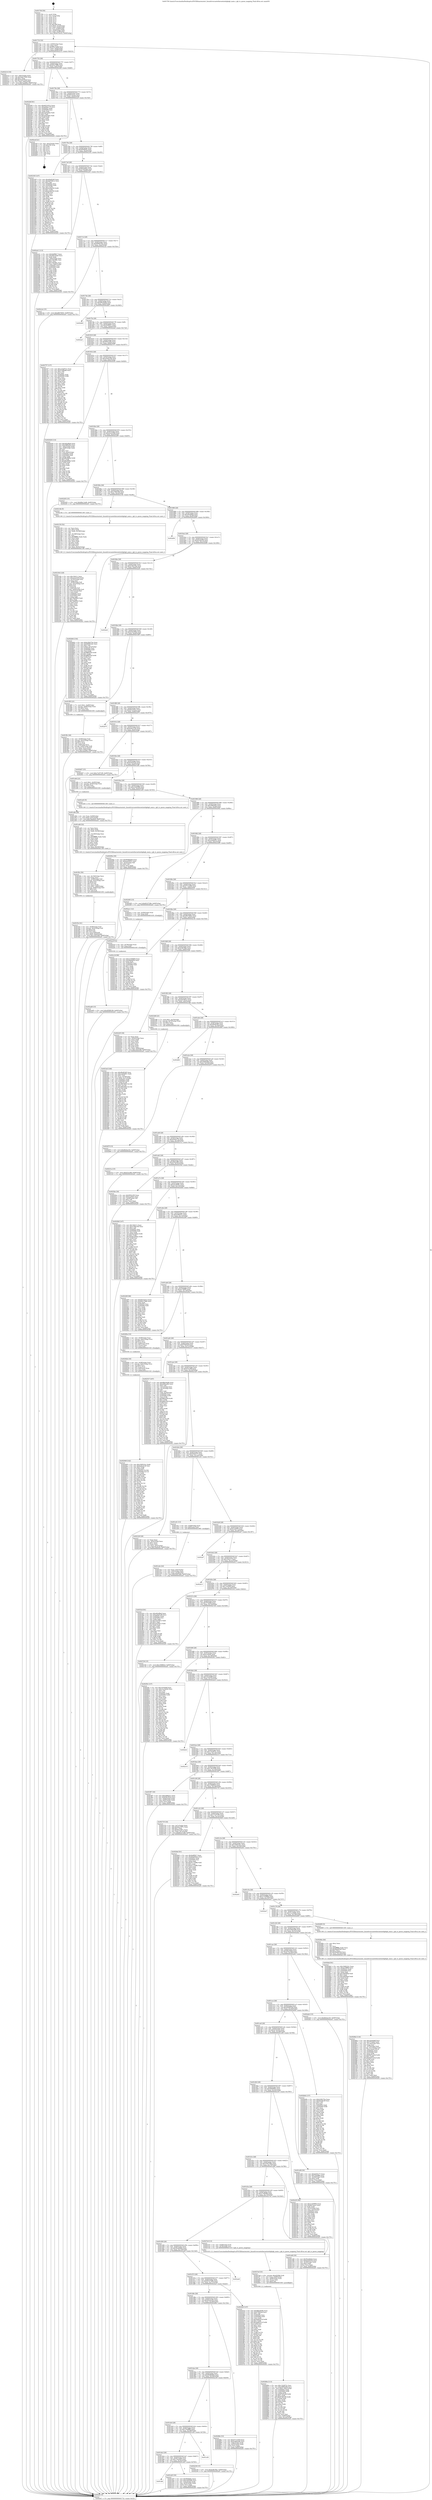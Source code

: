 digraph "0x401700" {
  label = "0x401700 (/mnt/c/Users/mathe/Desktop/tcc/POCII/binaries/extr_linuxdriversnetethernetinteligbigb_main.c_igb_tx_queue_mapping_Final-ollvm.out::main(0))"
  labelloc = "t"
  node[shape=record]

  Entry [label="",width=0.3,height=0.3,shape=circle,fillcolor=black,style=filled]
  "0x401732" [label="{
     0x401732 [32]\l
     | [instrs]\l
     &nbsp;&nbsp;0x401732 \<+6\>: mov -0x90(%rbp),%eax\l
     &nbsp;&nbsp;0x401738 \<+2\>: mov %eax,%ecx\l
     &nbsp;&nbsp;0x40173a \<+6\>: sub $0x89e13a06,%ecx\l
     &nbsp;&nbsp;0x401740 \<+6\>: mov %eax,-0x94(%rbp)\l
     &nbsp;&nbsp;0x401746 \<+6\>: mov %ecx,-0x98(%rbp)\l
     &nbsp;&nbsp;0x40174c \<+6\>: je 0000000000402214 \<main+0xb14\>\l
  }"]
  "0x402214" [label="{
     0x402214 [34]\l
     | [instrs]\l
     &nbsp;&nbsp;0x402214 \<+3\>: mov -0x6c(%rbp),%eax\l
     &nbsp;&nbsp;0x402217 \<+5\>: sub $0x5a6a7b28,%eax\l
     &nbsp;&nbsp;0x40221c \<+3\>: add $0x1,%eax\l
     &nbsp;&nbsp;0x40221f \<+5\>: add $0x5a6a7b28,%eax\l
     &nbsp;&nbsp;0x402224 \<+3\>: mov %eax,-0x6c(%rbp)\l
     &nbsp;&nbsp;0x402227 \<+10\>: movl $0x7a22f9d,-0x90(%rbp)\l
     &nbsp;&nbsp;0x402231 \<+5\>: jmp 0000000000402ef1 \<main+0x17f1\>\l
  }"]
  "0x401752" [label="{
     0x401752 [28]\l
     | [instrs]\l
     &nbsp;&nbsp;0x401752 \<+5\>: jmp 0000000000401757 \<main+0x57\>\l
     &nbsp;&nbsp;0x401757 \<+6\>: mov -0x94(%rbp),%eax\l
     &nbsp;&nbsp;0x40175d \<+5\>: sub $0x8d3c788b,%eax\l
     &nbsp;&nbsp;0x401762 \<+6\>: mov %eax,-0x9c(%rbp)\l
     &nbsp;&nbsp;0x401768 \<+6\>: je 00000000004022bf \<main+0xbbf\>\l
  }"]
  Exit [label="",width=0.3,height=0.3,shape=circle,fillcolor=black,style=filled,peripheries=2]
  "0x4022bf" [label="{
     0x4022bf [91]\l
     | [instrs]\l
     &nbsp;&nbsp;0x4022bf \<+5\>: mov $0xb631b512,%eax\l
     &nbsp;&nbsp;0x4022c4 \<+5\>: mov $0xe93ba176,%ecx\l
     &nbsp;&nbsp;0x4022c9 \<+7\>: mov 0x40505c,%edx\l
     &nbsp;&nbsp;0x4022d0 \<+7\>: mov 0x405060,%esi\l
     &nbsp;&nbsp;0x4022d7 \<+2\>: mov %edx,%edi\l
     &nbsp;&nbsp;0x4022d9 \<+6\>: add $0x2ad3edee,%edi\l
     &nbsp;&nbsp;0x4022df \<+3\>: sub $0x1,%edi\l
     &nbsp;&nbsp;0x4022e2 \<+6\>: sub $0x2ad3edee,%edi\l
     &nbsp;&nbsp;0x4022e8 \<+3\>: imul %edi,%edx\l
     &nbsp;&nbsp;0x4022eb \<+3\>: and $0x1,%edx\l
     &nbsp;&nbsp;0x4022ee \<+3\>: cmp $0x0,%edx\l
     &nbsp;&nbsp;0x4022f1 \<+4\>: sete %r8b\l
     &nbsp;&nbsp;0x4022f5 \<+3\>: cmp $0xa,%esi\l
     &nbsp;&nbsp;0x4022f8 \<+4\>: setl %r9b\l
     &nbsp;&nbsp;0x4022fc \<+3\>: mov %r8b,%r10b\l
     &nbsp;&nbsp;0x4022ff \<+3\>: and %r9b,%r10b\l
     &nbsp;&nbsp;0x402302 \<+3\>: xor %r9b,%r8b\l
     &nbsp;&nbsp;0x402305 \<+3\>: or %r8b,%r10b\l
     &nbsp;&nbsp;0x402308 \<+4\>: test $0x1,%r10b\l
     &nbsp;&nbsp;0x40230c \<+3\>: cmovne %ecx,%eax\l
     &nbsp;&nbsp;0x40230f \<+6\>: mov %eax,-0x90(%rbp)\l
     &nbsp;&nbsp;0x402315 \<+5\>: jmp 0000000000402ef1 \<main+0x17f1\>\l
  }"]
  "0x40176e" [label="{
     0x40176e [28]\l
     | [instrs]\l
     &nbsp;&nbsp;0x40176e \<+5\>: jmp 0000000000401773 \<main+0x73\>\l
     &nbsp;&nbsp;0x401773 \<+6\>: mov -0x94(%rbp),%eax\l
     &nbsp;&nbsp;0x401779 \<+5\>: sub $0x8d72eacc,%eax\l
     &nbsp;&nbsp;0x40177e \<+6\>: mov %eax,-0xa0(%rbp)\l
     &nbsp;&nbsp;0x401784 \<+6\>: je 0000000000402cef \<main+0x15ef\>\l
  }"]
  "0x402ad9" [label="{
     0x402ad9 [15]\l
     | [instrs]\l
     &nbsp;&nbsp;0x402ad9 \<+10\>: movl $0x49589199,-0x90(%rbp)\l
     &nbsp;&nbsp;0x402ae3 \<+5\>: jmp 0000000000402ef1 \<main+0x17f1\>\l
  }"]
  "0x402cef" [label="{
     0x402cef [21]\l
     | [instrs]\l
     &nbsp;&nbsp;0x402cef \<+3\>: mov -0x2c(%rbp),%eax\l
     &nbsp;&nbsp;0x402cf2 \<+7\>: add $0x188,%rsp\l
     &nbsp;&nbsp;0x402cf9 \<+1\>: pop %rbx\l
     &nbsp;&nbsp;0x402cfa \<+2\>: pop %r12\l
     &nbsp;&nbsp;0x402cfc \<+2\>: pop %r13\l
     &nbsp;&nbsp;0x402cfe \<+2\>: pop %r14\l
     &nbsp;&nbsp;0x402d00 \<+2\>: pop %r15\l
     &nbsp;&nbsp;0x402d02 \<+1\>: pop %rbp\l
     &nbsp;&nbsp;0x402d03 \<+1\>: ret\l
  }"]
  "0x40178a" [label="{
     0x40178a [28]\l
     | [instrs]\l
     &nbsp;&nbsp;0x40178a \<+5\>: jmp 000000000040178f \<main+0x8f\>\l
     &nbsp;&nbsp;0x40178f \<+6\>: mov -0x94(%rbp),%eax\l
     &nbsp;&nbsp;0x401795 \<+5\>: sub $0x8f4dfe8c,%eax\l
     &nbsp;&nbsp;0x40179a \<+6\>: mov %eax,-0xa4(%rbp)\l
     &nbsp;&nbsp;0x4017a0 \<+6\>: je 0000000000402345 \<main+0xc45\>\l
  }"]
  "0x402acd" [label="{
     0x402acd [12]\l
     | [instrs]\l
     &nbsp;&nbsp;0x402acd \<+4\>: mov -0x78(%rbp),%rax\l
     &nbsp;&nbsp;0x402ad1 \<+3\>: mov %rax,%rdi\l
     &nbsp;&nbsp;0x402ad4 \<+5\>: call 0000000000401030 \<free@plt\>\l
     | [calls]\l
     &nbsp;&nbsp;0x401030 \{1\} (unknown)\l
  }"]
  "0x402345" [label="{
     0x402345 [147]\l
     | [instrs]\l
     &nbsp;&nbsp;0x402345 \<+5\>: mov $0xdfed03d5,%eax\l
     &nbsp;&nbsp;0x40234a \<+5\>: mov $0xde679b12,%ecx\l
     &nbsp;&nbsp;0x40234f \<+2\>: mov $0x1,%dl\l
     &nbsp;&nbsp;0x402351 \<+7\>: mov 0x40505c,%esi\l
     &nbsp;&nbsp;0x402358 \<+7\>: mov 0x405060,%edi\l
     &nbsp;&nbsp;0x40235f \<+3\>: mov %esi,%r8d\l
     &nbsp;&nbsp;0x402362 \<+7\>: add $0xec44e030,%r8d\l
     &nbsp;&nbsp;0x402369 \<+4\>: sub $0x1,%r8d\l
     &nbsp;&nbsp;0x40236d \<+7\>: sub $0xec44e030,%r8d\l
     &nbsp;&nbsp;0x402374 \<+4\>: imul %r8d,%esi\l
     &nbsp;&nbsp;0x402378 \<+3\>: and $0x1,%esi\l
     &nbsp;&nbsp;0x40237b \<+3\>: cmp $0x0,%esi\l
     &nbsp;&nbsp;0x40237e \<+4\>: sete %r9b\l
     &nbsp;&nbsp;0x402382 \<+3\>: cmp $0xa,%edi\l
     &nbsp;&nbsp;0x402385 \<+4\>: setl %r10b\l
     &nbsp;&nbsp;0x402389 \<+3\>: mov %r9b,%r11b\l
     &nbsp;&nbsp;0x40238c \<+4\>: xor $0xff,%r11b\l
     &nbsp;&nbsp;0x402390 \<+3\>: mov %r10b,%bl\l
     &nbsp;&nbsp;0x402393 \<+3\>: xor $0xff,%bl\l
     &nbsp;&nbsp;0x402396 \<+3\>: xor $0x1,%dl\l
     &nbsp;&nbsp;0x402399 \<+3\>: mov %r11b,%r14b\l
     &nbsp;&nbsp;0x40239c \<+4\>: and $0xff,%r14b\l
     &nbsp;&nbsp;0x4023a0 \<+3\>: and %dl,%r9b\l
     &nbsp;&nbsp;0x4023a3 \<+3\>: mov %bl,%r15b\l
     &nbsp;&nbsp;0x4023a6 \<+4\>: and $0xff,%r15b\l
     &nbsp;&nbsp;0x4023aa \<+3\>: and %dl,%r10b\l
     &nbsp;&nbsp;0x4023ad \<+3\>: or %r9b,%r14b\l
     &nbsp;&nbsp;0x4023b0 \<+3\>: or %r10b,%r15b\l
     &nbsp;&nbsp;0x4023b3 \<+3\>: xor %r15b,%r14b\l
     &nbsp;&nbsp;0x4023b6 \<+3\>: or %bl,%r11b\l
     &nbsp;&nbsp;0x4023b9 \<+4\>: xor $0xff,%r11b\l
     &nbsp;&nbsp;0x4023bd \<+3\>: or $0x1,%dl\l
     &nbsp;&nbsp;0x4023c0 \<+3\>: and %dl,%r11b\l
     &nbsp;&nbsp;0x4023c3 \<+3\>: or %r11b,%r14b\l
     &nbsp;&nbsp;0x4023c6 \<+4\>: test $0x1,%r14b\l
     &nbsp;&nbsp;0x4023ca \<+3\>: cmovne %ecx,%eax\l
     &nbsp;&nbsp;0x4023cd \<+6\>: mov %eax,-0x90(%rbp)\l
     &nbsp;&nbsp;0x4023d3 \<+5\>: jmp 0000000000402ef1 \<main+0x17f1\>\l
  }"]
  "0x4017a6" [label="{
     0x4017a6 [28]\l
     | [instrs]\l
     &nbsp;&nbsp;0x4017a6 \<+5\>: jmp 00000000004017ab \<main+0xab\>\l
     &nbsp;&nbsp;0x4017ab \<+6\>: mov -0x94(%rbp),%eax\l
     &nbsp;&nbsp;0x4017b1 \<+5\>: sub $0x902b6da2,%eax\l
     &nbsp;&nbsp;0x4017b6 \<+6\>: mov %eax,-0xa8(%rbp)\l
     &nbsp;&nbsp;0x4017bc \<+6\>: je 0000000000402a41 \<main+0x1341\>\l
  }"]
  "0x402949" [label="{
     0x402949 [142]\l
     | [instrs]\l
     &nbsp;&nbsp;0x402949 \<+5\>: mov $0x1b9021b1,%edx\l
     &nbsp;&nbsp;0x40294e \<+5\>: mov $0xba9a3128,%esi\l
     &nbsp;&nbsp;0x402953 \<+3\>: mov $0x1,%r8b\l
     &nbsp;&nbsp;0x402956 \<+3\>: xor %r9d,%r9d\l
     &nbsp;&nbsp;0x402959 \<+8\>: mov 0x40505c,%r10d\l
     &nbsp;&nbsp;0x402961 \<+8\>: mov 0x405060,%r11d\l
     &nbsp;&nbsp;0x402969 \<+4\>: sub $0x1,%r9d\l
     &nbsp;&nbsp;0x40296d \<+3\>: mov %r10d,%ebx\l
     &nbsp;&nbsp;0x402970 \<+3\>: add %r9d,%ebx\l
     &nbsp;&nbsp;0x402973 \<+4\>: imul %ebx,%r10d\l
     &nbsp;&nbsp;0x402977 \<+4\>: and $0x1,%r10d\l
     &nbsp;&nbsp;0x40297b \<+4\>: cmp $0x0,%r10d\l
     &nbsp;&nbsp;0x40297f \<+4\>: sete %r14b\l
     &nbsp;&nbsp;0x402983 \<+4\>: cmp $0xa,%r11d\l
     &nbsp;&nbsp;0x402987 \<+4\>: setl %r15b\l
     &nbsp;&nbsp;0x40298b \<+3\>: mov %r14b,%r12b\l
     &nbsp;&nbsp;0x40298e \<+4\>: xor $0xff,%r12b\l
     &nbsp;&nbsp;0x402992 \<+3\>: mov %r15b,%r13b\l
     &nbsp;&nbsp;0x402995 \<+4\>: xor $0xff,%r13b\l
     &nbsp;&nbsp;0x402999 \<+4\>: xor $0x0,%r8b\l
     &nbsp;&nbsp;0x40299d \<+3\>: mov %r12b,%al\l
     &nbsp;&nbsp;0x4029a0 \<+2\>: and $0x0,%al\l
     &nbsp;&nbsp;0x4029a2 \<+3\>: and %r8b,%r14b\l
     &nbsp;&nbsp;0x4029a5 \<+3\>: mov %r13b,%cl\l
     &nbsp;&nbsp;0x4029a8 \<+3\>: and $0x0,%cl\l
     &nbsp;&nbsp;0x4029ab \<+3\>: and %r8b,%r15b\l
     &nbsp;&nbsp;0x4029ae \<+3\>: or %r14b,%al\l
     &nbsp;&nbsp;0x4029b1 \<+3\>: or %r15b,%cl\l
     &nbsp;&nbsp;0x4029b4 \<+2\>: xor %cl,%al\l
     &nbsp;&nbsp;0x4029b6 \<+3\>: or %r13b,%r12b\l
     &nbsp;&nbsp;0x4029b9 \<+4\>: xor $0xff,%r12b\l
     &nbsp;&nbsp;0x4029bd \<+4\>: or $0x0,%r8b\l
     &nbsp;&nbsp;0x4029c1 \<+3\>: and %r8b,%r12b\l
     &nbsp;&nbsp;0x4029c4 \<+3\>: or %r12b,%al\l
     &nbsp;&nbsp;0x4029c7 \<+2\>: test $0x1,%al\l
     &nbsp;&nbsp;0x4029c9 \<+3\>: cmovne %esi,%edx\l
     &nbsp;&nbsp;0x4029cc \<+6\>: mov %edx,-0x90(%rbp)\l
     &nbsp;&nbsp;0x4029d2 \<+5\>: jmp 0000000000402ef1 \<main+0x17f1\>\l
  }"]
  "0x402a41" [label="{
     0x402a41 [113]\l
     | [instrs]\l
     &nbsp;&nbsp;0x402a41 \<+5\>: mov $0x9e8f0fc7,%eax\l
     &nbsp;&nbsp;0x402a46 \<+5\>: mov $0x484c50a6,%ecx\l
     &nbsp;&nbsp;0x402a4b \<+2\>: xor %edx,%edx\l
     &nbsp;&nbsp;0x402a4d \<+6\>: mov -0x8c(%rbp),%esi\l
     &nbsp;&nbsp;0x402a53 \<+6\>: sub $0x13fe26bc,%esi\l
     &nbsp;&nbsp;0x402a59 \<+3\>: add $0x1,%esi\l
     &nbsp;&nbsp;0x402a5c \<+6\>: add $0x13fe26bc,%esi\l
     &nbsp;&nbsp;0x402a62 \<+6\>: mov %esi,-0x8c(%rbp)\l
     &nbsp;&nbsp;0x402a68 \<+7\>: mov 0x40505c,%esi\l
     &nbsp;&nbsp;0x402a6f \<+7\>: mov 0x405060,%edi\l
     &nbsp;&nbsp;0x402a76 \<+3\>: sub $0x1,%edx\l
     &nbsp;&nbsp;0x402a79 \<+3\>: mov %esi,%r8d\l
     &nbsp;&nbsp;0x402a7c \<+3\>: add %edx,%r8d\l
     &nbsp;&nbsp;0x402a7f \<+4\>: imul %r8d,%esi\l
     &nbsp;&nbsp;0x402a83 \<+3\>: and $0x1,%esi\l
     &nbsp;&nbsp;0x402a86 \<+3\>: cmp $0x0,%esi\l
     &nbsp;&nbsp;0x402a89 \<+4\>: sete %r9b\l
     &nbsp;&nbsp;0x402a8d \<+3\>: cmp $0xa,%edi\l
     &nbsp;&nbsp;0x402a90 \<+4\>: setl %r10b\l
     &nbsp;&nbsp;0x402a94 \<+3\>: mov %r9b,%r11b\l
     &nbsp;&nbsp;0x402a97 \<+3\>: and %r10b,%r11b\l
     &nbsp;&nbsp;0x402a9a \<+3\>: xor %r10b,%r9b\l
     &nbsp;&nbsp;0x402a9d \<+3\>: or %r9b,%r11b\l
     &nbsp;&nbsp;0x402aa0 \<+4\>: test $0x1,%r11b\l
     &nbsp;&nbsp;0x402aa4 \<+3\>: cmovne %ecx,%eax\l
     &nbsp;&nbsp;0x402aa7 \<+6\>: mov %eax,-0x90(%rbp)\l
     &nbsp;&nbsp;0x402aad \<+5\>: jmp 0000000000402ef1 \<main+0x17f1\>\l
  }"]
  "0x4017c2" [label="{
     0x4017c2 [28]\l
     | [instrs]\l
     &nbsp;&nbsp;0x4017c2 \<+5\>: jmp 00000000004017c7 \<main+0xc7\>\l
     &nbsp;&nbsp;0x4017c7 \<+6\>: mov -0x94(%rbp),%eax\l
     &nbsp;&nbsp;0x4017cd \<+5\>: sub $0x909933dc,%eax\l
     &nbsp;&nbsp;0x4017d2 \<+6\>: mov %eax,-0xac(%rbp)\l
     &nbsp;&nbsp;0x4017d8 \<+6\>: je 0000000000402c2e \<main+0x152e\>\l
  }"]
  "0x40292b" [label="{
     0x40292b [30]\l
     | [instrs]\l
     &nbsp;&nbsp;0x40292b \<+4\>: mov -0x58(%rbp),%rax\l
     &nbsp;&nbsp;0x40292f \<+7\>: movslq -0x8c(%rbp),%rcx\l
     &nbsp;&nbsp;0x402936 \<+4\>: shl $0x4,%rcx\l
     &nbsp;&nbsp;0x40293a \<+3\>: add %rcx,%rax\l
     &nbsp;&nbsp;0x40293d \<+4\>: mov 0x8(%rax),%rax\l
     &nbsp;&nbsp;0x402941 \<+3\>: mov %rax,%rdi\l
     &nbsp;&nbsp;0x402944 \<+5\>: call 0000000000401030 \<free@plt\>\l
     | [calls]\l
     &nbsp;&nbsp;0x401030 \{1\} (unknown)\l
  }"]
  "0x402c2e" [label="{
     0x402c2e [15]\l
     | [instrs]\l
     &nbsp;&nbsp;0x402c2e \<+10\>: movl $0xd8075653,-0x90(%rbp)\l
     &nbsp;&nbsp;0x402c38 \<+5\>: jmp 0000000000402ef1 \<main+0x17f1\>\l
  }"]
  "0x4017de" [label="{
     0x4017de [28]\l
     | [instrs]\l
     &nbsp;&nbsp;0x4017de \<+5\>: jmp 00000000004017e3 \<main+0xe3\>\l
     &nbsp;&nbsp;0x4017e3 \<+6\>: mov -0x94(%rbp),%eax\l
     &nbsp;&nbsp;0x4017e9 \<+5\>: sub $0x98b30e66,%eax\l
     &nbsp;&nbsp;0x4017ee \<+6\>: mov %eax,-0xb0(%rbp)\l
     &nbsp;&nbsp;0x4017f4 \<+6\>: je 0000000000402db5 \<main+0x16b5\>\l
  }"]
  "0x40280e" [label="{
     0x40280e [113]\l
     | [instrs]\l
     &nbsp;&nbsp;0x40280e \<+5\>: mov $0x13228721,%esi\l
     &nbsp;&nbsp;0x402813 \<+5\>: mov $0xe480b28d,%ecx\l
     &nbsp;&nbsp;0x402818 \<+10\>: movl $0x0,-0x8c(%rbp)\l
     &nbsp;&nbsp;0x402822 \<+7\>: mov 0x40505c,%edx\l
     &nbsp;&nbsp;0x402829 \<+8\>: mov 0x405060,%r8d\l
     &nbsp;&nbsp;0x402831 \<+3\>: mov %edx,%r9d\l
     &nbsp;&nbsp;0x402834 \<+7\>: sub $0x674f3c08,%r9d\l
     &nbsp;&nbsp;0x40283b \<+4\>: sub $0x1,%r9d\l
     &nbsp;&nbsp;0x40283f \<+7\>: add $0x674f3c08,%r9d\l
     &nbsp;&nbsp;0x402846 \<+4\>: imul %r9d,%edx\l
     &nbsp;&nbsp;0x40284a \<+3\>: and $0x1,%edx\l
     &nbsp;&nbsp;0x40284d \<+3\>: cmp $0x0,%edx\l
     &nbsp;&nbsp;0x402850 \<+4\>: sete %r10b\l
     &nbsp;&nbsp;0x402854 \<+4\>: cmp $0xa,%r8d\l
     &nbsp;&nbsp;0x402858 \<+4\>: setl %r11b\l
     &nbsp;&nbsp;0x40285c \<+3\>: mov %r10b,%bl\l
     &nbsp;&nbsp;0x40285f \<+3\>: and %r11b,%bl\l
     &nbsp;&nbsp;0x402862 \<+3\>: xor %r11b,%r10b\l
     &nbsp;&nbsp;0x402865 \<+3\>: or %r10b,%bl\l
     &nbsp;&nbsp;0x402868 \<+3\>: test $0x1,%bl\l
     &nbsp;&nbsp;0x40286b \<+3\>: cmovne %ecx,%esi\l
     &nbsp;&nbsp;0x40286e \<+6\>: mov %esi,-0x90(%rbp)\l
     &nbsp;&nbsp;0x402874 \<+6\>: mov %eax,-0x1a4(%rbp)\l
     &nbsp;&nbsp;0x40287a \<+5\>: jmp 0000000000402ef1 \<main+0x17f1\>\l
  }"]
  "0x402db5" [label="{
     0x402db5\l
  }", style=dashed]
  "0x4017fa" [label="{
     0x4017fa [28]\l
     | [instrs]\l
     &nbsp;&nbsp;0x4017fa \<+5\>: jmp 00000000004017ff \<main+0xff\>\l
     &nbsp;&nbsp;0x4017ff \<+6\>: mov -0x94(%rbp),%eax\l
     &nbsp;&nbsp;0x401805 \<+5\>: sub $0x9e8f0fc7,%eax\l
     &nbsp;&nbsp;0x40180a \<+6\>: mov %eax,-0xb4(%rbp)\l
     &nbsp;&nbsp;0x401810 \<+6\>: je 0000000000402eaf \<main+0x17af\>\l
  }"]
  "0x4027ed" [label="{
     0x4027ed [33]\l
     | [instrs]\l
     &nbsp;&nbsp;0x4027ed \<+10\>: movabs $0x4030b6,%rdi\l
     &nbsp;&nbsp;0x4027f7 \<+7\>: mov %rax,-0x88(%rbp)\l
     &nbsp;&nbsp;0x4027fe \<+7\>: mov -0x88(%rbp),%rax\l
     &nbsp;&nbsp;0x402805 \<+2\>: mov (%rax),%esi\l
     &nbsp;&nbsp;0x402807 \<+2\>: mov $0x0,%al\l
     &nbsp;&nbsp;0x402809 \<+5\>: call 0000000000401040 \<printf@plt\>\l
     | [calls]\l
     &nbsp;&nbsp;0x401040 \{1\} (unknown)\l
  }"]
  "0x402eaf" [label="{
     0x402eaf\l
  }", style=dashed]
  "0x401816" [label="{
     0x401816 [28]\l
     | [instrs]\l
     &nbsp;&nbsp;0x401816 \<+5\>: jmp 000000000040181b \<main+0x11b\>\l
     &nbsp;&nbsp;0x40181b \<+6\>: mov -0x94(%rbp),%eax\l
     &nbsp;&nbsp;0x401821 \<+5\>: sub $0x9f45c295,%eax\l
     &nbsp;&nbsp;0x401826 \<+6\>: mov %eax,-0xb8(%rbp)\l
     &nbsp;&nbsp;0x40182c \<+6\>: je 0000000000402757 \<main+0x1057\>\l
  }"]
  "0x4026b2" [label="{
     0x4026b2 [116]\l
     | [instrs]\l
     &nbsp;&nbsp;0x4026b2 \<+5\>: mov $0x10c0e9df,%ecx\l
     &nbsp;&nbsp;0x4026b7 \<+5\>: mov $0x7f72b8d,%edx\l
     &nbsp;&nbsp;0x4026bc \<+6\>: mov -0x1a0(%rbp),%esi\l
     &nbsp;&nbsp;0x4026c2 \<+3\>: imul %eax,%esi\l
     &nbsp;&nbsp;0x4026c5 \<+4\>: mov -0x78(%rbp),%rdi\l
     &nbsp;&nbsp;0x4026c9 \<+4\>: movslq -0x7c(%rbp),%r8\l
     &nbsp;&nbsp;0x4026cd \<+4\>: mov %esi,(%rdi,%r8,4)\l
     &nbsp;&nbsp;0x4026d1 \<+7\>: mov 0x40505c,%eax\l
     &nbsp;&nbsp;0x4026d8 \<+7\>: mov 0x405060,%esi\l
     &nbsp;&nbsp;0x4026df \<+3\>: mov %eax,%r9d\l
     &nbsp;&nbsp;0x4026e2 \<+7\>: sub $0x6407a23d,%r9d\l
     &nbsp;&nbsp;0x4026e9 \<+4\>: sub $0x1,%r9d\l
     &nbsp;&nbsp;0x4026ed \<+7\>: add $0x6407a23d,%r9d\l
     &nbsp;&nbsp;0x4026f4 \<+4\>: imul %r9d,%eax\l
     &nbsp;&nbsp;0x4026f8 \<+3\>: and $0x1,%eax\l
     &nbsp;&nbsp;0x4026fb \<+3\>: cmp $0x0,%eax\l
     &nbsp;&nbsp;0x4026fe \<+4\>: sete %r10b\l
     &nbsp;&nbsp;0x402702 \<+3\>: cmp $0xa,%esi\l
     &nbsp;&nbsp;0x402705 \<+4\>: setl %r11b\l
     &nbsp;&nbsp;0x402709 \<+3\>: mov %r10b,%bl\l
     &nbsp;&nbsp;0x40270c \<+3\>: and %r11b,%bl\l
     &nbsp;&nbsp;0x40270f \<+3\>: xor %r11b,%r10b\l
     &nbsp;&nbsp;0x402712 \<+3\>: or %r10b,%bl\l
     &nbsp;&nbsp;0x402715 \<+3\>: test $0x1,%bl\l
     &nbsp;&nbsp;0x402718 \<+3\>: cmovne %edx,%ecx\l
     &nbsp;&nbsp;0x40271b \<+6\>: mov %ecx,-0x90(%rbp)\l
     &nbsp;&nbsp;0x402721 \<+5\>: jmp 0000000000402ef1 \<main+0x17f1\>\l
  }"]
  "0x402757" [label="{
     0x402757 [137]\l
     | [instrs]\l
     &nbsp;&nbsp;0x402757 \<+5\>: mov $0x13228721,%eax\l
     &nbsp;&nbsp;0x40275c \<+5\>: mov $0x57ef84d6,%ecx\l
     &nbsp;&nbsp;0x402761 \<+2\>: mov $0x1,%dl\l
     &nbsp;&nbsp;0x402763 \<+2\>: xor %esi,%esi\l
     &nbsp;&nbsp;0x402765 \<+7\>: mov 0x40505c,%edi\l
     &nbsp;&nbsp;0x40276c \<+8\>: mov 0x405060,%r8d\l
     &nbsp;&nbsp;0x402774 \<+3\>: sub $0x1,%esi\l
     &nbsp;&nbsp;0x402777 \<+3\>: mov %edi,%r9d\l
     &nbsp;&nbsp;0x40277a \<+3\>: add %esi,%r9d\l
     &nbsp;&nbsp;0x40277d \<+4\>: imul %r9d,%edi\l
     &nbsp;&nbsp;0x402781 \<+3\>: and $0x1,%edi\l
     &nbsp;&nbsp;0x402784 \<+3\>: cmp $0x0,%edi\l
     &nbsp;&nbsp;0x402787 \<+4\>: sete %r10b\l
     &nbsp;&nbsp;0x40278b \<+4\>: cmp $0xa,%r8d\l
     &nbsp;&nbsp;0x40278f \<+4\>: setl %r11b\l
     &nbsp;&nbsp;0x402793 \<+3\>: mov %r10b,%bl\l
     &nbsp;&nbsp;0x402796 \<+3\>: xor $0xff,%bl\l
     &nbsp;&nbsp;0x402799 \<+3\>: mov %r11b,%r14b\l
     &nbsp;&nbsp;0x40279c \<+4\>: xor $0xff,%r14b\l
     &nbsp;&nbsp;0x4027a0 \<+3\>: xor $0x1,%dl\l
     &nbsp;&nbsp;0x4027a3 \<+3\>: mov %bl,%r15b\l
     &nbsp;&nbsp;0x4027a6 \<+4\>: and $0xff,%r15b\l
     &nbsp;&nbsp;0x4027aa \<+3\>: and %dl,%r10b\l
     &nbsp;&nbsp;0x4027ad \<+3\>: mov %r14b,%r12b\l
     &nbsp;&nbsp;0x4027b0 \<+4\>: and $0xff,%r12b\l
     &nbsp;&nbsp;0x4027b4 \<+3\>: and %dl,%r11b\l
     &nbsp;&nbsp;0x4027b7 \<+3\>: or %r10b,%r15b\l
     &nbsp;&nbsp;0x4027ba \<+3\>: or %r11b,%r12b\l
     &nbsp;&nbsp;0x4027bd \<+3\>: xor %r12b,%r15b\l
     &nbsp;&nbsp;0x4027c0 \<+3\>: or %r14b,%bl\l
     &nbsp;&nbsp;0x4027c3 \<+3\>: xor $0xff,%bl\l
     &nbsp;&nbsp;0x4027c6 \<+3\>: or $0x1,%dl\l
     &nbsp;&nbsp;0x4027c9 \<+2\>: and %dl,%bl\l
     &nbsp;&nbsp;0x4027cb \<+3\>: or %bl,%r15b\l
     &nbsp;&nbsp;0x4027ce \<+4\>: test $0x1,%r15b\l
     &nbsp;&nbsp;0x4027d2 \<+3\>: cmovne %ecx,%eax\l
     &nbsp;&nbsp;0x4027d5 \<+6\>: mov %eax,-0x90(%rbp)\l
     &nbsp;&nbsp;0x4027db \<+5\>: jmp 0000000000402ef1 \<main+0x17f1\>\l
  }"]
  "0x401832" [label="{
     0x401832 [28]\l
     | [instrs]\l
     &nbsp;&nbsp;0x401832 \<+5\>: jmp 0000000000401837 \<main+0x137\>\l
     &nbsp;&nbsp;0x401837 \<+6\>: mov -0x94(%rbp),%eax\l
     &nbsp;&nbsp;0x40183d \<+5\>: sub $0xa20e01d8,%eax\l
     &nbsp;&nbsp;0x401842 \<+6\>: mov %eax,-0xbc(%rbp)\l
     &nbsp;&nbsp;0x401848 \<+6\>: je 0000000000402028 \<main+0x928\>\l
  }"]
  "0x40268a" [label="{
     0x40268a [40]\l
     | [instrs]\l
     &nbsp;&nbsp;0x40268a \<+5\>: mov $0x2,%ecx\l
     &nbsp;&nbsp;0x40268f \<+1\>: cltd\l
     &nbsp;&nbsp;0x402690 \<+2\>: idiv %ecx\l
     &nbsp;&nbsp;0x402692 \<+6\>: imul $0xfffffffe,%edx,%ecx\l
     &nbsp;&nbsp;0x402698 \<+6\>: sub $0x9dab6540,%ecx\l
     &nbsp;&nbsp;0x40269e \<+3\>: add $0x1,%ecx\l
     &nbsp;&nbsp;0x4026a1 \<+6\>: add $0x9dab6540,%ecx\l
     &nbsp;&nbsp;0x4026a7 \<+6\>: mov %ecx,-0x1a0(%rbp)\l
     &nbsp;&nbsp;0x4026ad \<+5\>: call 0000000000401160 \<next_i\>\l
     | [calls]\l
     &nbsp;&nbsp;0x401160 \{1\} (/mnt/c/Users/mathe/Desktop/tcc/POCII/binaries/extr_linuxdriversnetethernetinteligbigb_main.c_igb_tx_queue_mapping_Final-ollvm.out::next_i)\l
  }"]
  "0x402028" [label="{
     0x402028 [114]\l
     | [instrs]\l
     &nbsp;&nbsp;0x402028 \<+5\>: mov $0xa82af8a6,%eax\l
     &nbsp;&nbsp;0x40202d \<+5\>: mov $0xc68fe4b4,%ecx\l
     &nbsp;&nbsp;0x402032 \<+3\>: mov -0x6c(%rbp),%edx\l
     &nbsp;&nbsp;0x402035 \<+3\>: cmp -0x68(%rbp),%edx\l
     &nbsp;&nbsp;0x402038 \<+4\>: setl %sil\l
     &nbsp;&nbsp;0x40203c \<+4\>: and $0x1,%sil\l
     &nbsp;&nbsp;0x402040 \<+4\>: mov %sil,-0x2e(%rbp)\l
     &nbsp;&nbsp;0x402044 \<+7\>: mov 0x40505c,%edx\l
     &nbsp;&nbsp;0x40204b \<+7\>: mov 0x405060,%edi\l
     &nbsp;&nbsp;0x402052 \<+3\>: mov %edx,%r8d\l
     &nbsp;&nbsp;0x402055 \<+7\>: add $0xd8c6980e,%r8d\l
     &nbsp;&nbsp;0x40205c \<+4\>: sub $0x1,%r8d\l
     &nbsp;&nbsp;0x402060 \<+7\>: sub $0xd8c6980e,%r8d\l
     &nbsp;&nbsp;0x402067 \<+4\>: imul %r8d,%edx\l
     &nbsp;&nbsp;0x40206b \<+3\>: and $0x1,%edx\l
     &nbsp;&nbsp;0x40206e \<+3\>: cmp $0x0,%edx\l
     &nbsp;&nbsp;0x402071 \<+4\>: sete %sil\l
     &nbsp;&nbsp;0x402075 \<+3\>: cmp $0xa,%edi\l
     &nbsp;&nbsp;0x402078 \<+4\>: setl %r9b\l
     &nbsp;&nbsp;0x40207c \<+3\>: mov %sil,%r10b\l
     &nbsp;&nbsp;0x40207f \<+3\>: and %r9b,%r10b\l
     &nbsp;&nbsp;0x402082 \<+3\>: xor %r9b,%sil\l
     &nbsp;&nbsp;0x402085 \<+3\>: or %sil,%r10b\l
     &nbsp;&nbsp;0x402088 \<+4\>: test $0x1,%r10b\l
     &nbsp;&nbsp;0x40208c \<+3\>: cmovne %ecx,%eax\l
     &nbsp;&nbsp;0x40208f \<+6\>: mov %eax,-0x90(%rbp)\l
     &nbsp;&nbsp;0x402095 \<+5\>: jmp 0000000000402ef1 \<main+0x17f1\>\l
  }"]
  "0x40184e" [label="{
     0x40184e [28]\l
     | [instrs]\l
     &nbsp;&nbsp;0x40184e \<+5\>: jmp 0000000000401853 \<main+0x153\>\l
     &nbsp;&nbsp;0x401853 \<+6\>: mov -0x94(%rbp),%eax\l
     &nbsp;&nbsp;0x401859 \<+5\>: sub $0xa4a1b30d,%eax\l
     &nbsp;&nbsp;0x40185e \<+6\>: mov %eax,-0xc0(%rbp)\l
     &nbsp;&nbsp;0x401864 \<+6\>: je 0000000000402205 \<main+0xb05\>\l
  }"]
  "0x4023ef" [label="{
     0x4023ef [166]\l
     | [instrs]\l
     &nbsp;&nbsp;0x4023ef \<+5\>: mov $0xdfed03d5,%ecx\l
     &nbsp;&nbsp;0x4023f4 \<+5\>: mov $0xcebddd01,%edx\l
     &nbsp;&nbsp;0x4023f9 \<+3\>: mov $0x1,%sil\l
     &nbsp;&nbsp;0x4023fc \<+4\>: mov %rax,-0x78(%rbp)\l
     &nbsp;&nbsp;0x402400 \<+7\>: movl $0x0,-0x7c(%rbp)\l
     &nbsp;&nbsp;0x402407 \<+8\>: mov 0x40505c,%r8d\l
     &nbsp;&nbsp;0x40240f \<+8\>: mov 0x405060,%r9d\l
     &nbsp;&nbsp;0x402417 \<+3\>: mov %r8d,%r10d\l
     &nbsp;&nbsp;0x40241a \<+7\>: add $0x39f33803,%r10d\l
     &nbsp;&nbsp;0x402421 \<+4\>: sub $0x1,%r10d\l
     &nbsp;&nbsp;0x402425 \<+7\>: sub $0x39f33803,%r10d\l
     &nbsp;&nbsp;0x40242c \<+4\>: imul %r10d,%r8d\l
     &nbsp;&nbsp;0x402430 \<+4\>: and $0x1,%r8d\l
     &nbsp;&nbsp;0x402434 \<+4\>: cmp $0x0,%r8d\l
     &nbsp;&nbsp;0x402438 \<+4\>: sete %r11b\l
     &nbsp;&nbsp;0x40243c \<+4\>: cmp $0xa,%r9d\l
     &nbsp;&nbsp;0x402440 \<+3\>: setl %bl\l
     &nbsp;&nbsp;0x402443 \<+3\>: mov %r11b,%r14b\l
     &nbsp;&nbsp;0x402446 \<+4\>: xor $0xff,%r14b\l
     &nbsp;&nbsp;0x40244a \<+3\>: mov %bl,%r15b\l
     &nbsp;&nbsp;0x40244d \<+4\>: xor $0xff,%r15b\l
     &nbsp;&nbsp;0x402451 \<+4\>: xor $0x1,%sil\l
     &nbsp;&nbsp;0x402455 \<+3\>: mov %r14b,%r12b\l
     &nbsp;&nbsp;0x402458 \<+4\>: and $0xff,%r12b\l
     &nbsp;&nbsp;0x40245c \<+3\>: and %sil,%r11b\l
     &nbsp;&nbsp;0x40245f \<+3\>: mov %r15b,%r13b\l
     &nbsp;&nbsp;0x402462 \<+4\>: and $0xff,%r13b\l
     &nbsp;&nbsp;0x402466 \<+3\>: and %sil,%bl\l
     &nbsp;&nbsp;0x402469 \<+3\>: or %r11b,%r12b\l
     &nbsp;&nbsp;0x40246c \<+3\>: or %bl,%r13b\l
     &nbsp;&nbsp;0x40246f \<+3\>: xor %r13b,%r12b\l
     &nbsp;&nbsp;0x402472 \<+3\>: or %r15b,%r14b\l
     &nbsp;&nbsp;0x402475 \<+4\>: xor $0xff,%r14b\l
     &nbsp;&nbsp;0x402479 \<+4\>: or $0x1,%sil\l
     &nbsp;&nbsp;0x40247d \<+3\>: and %sil,%r14b\l
     &nbsp;&nbsp;0x402480 \<+3\>: or %r14b,%r12b\l
     &nbsp;&nbsp;0x402483 \<+4\>: test $0x1,%r12b\l
     &nbsp;&nbsp;0x402487 \<+3\>: cmovne %edx,%ecx\l
     &nbsp;&nbsp;0x40248a \<+6\>: mov %ecx,-0x90(%rbp)\l
     &nbsp;&nbsp;0x402490 \<+5\>: jmp 0000000000402ef1 \<main+0x17f1\>\l
  }"]
  "0x402205" [label="{
     0x402205 [15]\l
     | [instrs]\l
     &nbsp;&nbsp;0x402205 \<+10\>: movl $0x89e13a06,-0x90(%rbp)\l
     &nbsp;&nbsp;0x40220f \<+5\>: jmp 0000000000402ef1 \<main+0x17f1\>\l
  }"]
  "0x40186a" [label="{
     0x40186a [28]\l
     | [instrs]\l
     &nbsp;&nbsp;0x40186a \<+5\>: jmp 000000000040186f \<main+0x16f\>\l
     &nbsp;&nbsp;0x40186f \<+6\>: mov -0x94(%rbp),%eax\l
     &nbsp;&nbsp;0x401875 \<+5\>: sub $0xa768e359,%eax\l
     &nbsp;&nbsp;0x40187a \<+6\>: mov %eax,-0xc4(%rbp)\l
     &nbsp;&nbsp;0x401880 \<+6\>: je 000000000040214b \<main+0xa4b\>\l
  }"]
  "0x402184" [label="{
     0x402184 [129]\l
     | [instrs]\l
     &nbsp;&nbsp;0x402184 \<+5\>: mov $0x194211,%ecx\l
     &nbsp;&nbsp;0x402189 \<+5\>: mov $0xa4a1b30d,%edx\l
     &nbsp;&nbsp;0x40218e \<+6\>: mov -0x19c(%rbp),%esi\l
     &nbsp;&nbsp;0x402194 \<+3\>: imul %eax,%esi\l
     &nbsp;&nbsp;0x402197 \<+4\>: mov -0x58(%rbp),%r8\l
     &nbsp;&nbsp;0x40219b \<+4\>: movslq -0x5c(%rbp),%r9\l
     &nbsp;&nbsp;0x40219f \<+4\>: shl $0x4,%r9\l
     &nbsp;&nbsp;0x4021a3 \<+3\>: add %r9,%r8\l
     &nbsp;&nbsp;0x4021a6 \<+4\>: mov 0x8(%r8),%r8\l
     &nbsp;&nbsp;0x4021aa \<+4\>: movslq -0x64(%rbp),%r9\l
     &nbsp;&nbsp;0x4021ae \<+4\>: mov (%r8,%r9,8),%r8\l
     &nbsp;&nbsp;0x4021b2 \<+3\>: mov %esi,(%r8)\l
     &nbsp;&nbsp;0x4021b5 \<+7\>: mov 0x40505c,%eax\l
     &nbsp;&nbsp;0x4021bc \<+7\>: mov 0x405060,%esi\l
     &nbsp;&nbsp;0x4021c3 \<+2\>: mov %eax,%edi\l
     &nbsp;&nbsp;0x4021c5 \<+6\>: add $0x78ebf0b3,%edi\l
     &nbsp;&nbsp;0x4021cb \<+3\>: sub $0x1,%edi\l
     &nbsp;&nbsp;0x4021ce \<+6\>: sub $0x78ebf0b3,%edi\l
     &nbsp;&nbsp;0x4021d4 \<+3\>: imul %edi,%eax\l
     &nbsp;&nbsp;0x4021d7 \<+3\>: and $0x1,%eax\l
     &nbsp;&nbsp;0x4021da \<+3\>: cmp $0x0,%eax\l
     &nbsp;&nbsp;0x4021dd \<+4\>: sete %r10b\l
     &nbsp;&nbsp;0x4021e1 \<+3\>: cmp $0xa,%esi\l
     &nbsp;&nbsp;0x4021e4 \<+4\>: setl %r11b\l
     &nbsp;&nbsp;0x4021e8 \<+3\>: mov %r10b,%bl\l
     &nbsp;&nbsp;0x4021eb \<+3\>: and %r11b,%bl\l
     &nbsp;&nbsp;0x4021ee \<+3\>: xor %r11b,%r10b\l
     &nbsp;&nbsp;0x4021f1 \<+3\>: or %r10b,%bl\l
     &nbsp;&nbsp;0x4021f4 \<+3\>: test $0x1,%bl\l
     &nbsp;&nbsp;0x4021f7 \<+3\>: cmovne %edx,%ecx\l
     &nbsp;&nbsp;0x4021fa \<+6\>: mov %ecx,-0x90(%rbp)\l
     &nbsp;&nbsp;0x402200 \<+5\>: jmp 0000000000402ef1 \<main+0x17f1\>\l
  }"]
  "0x40214b" [label="{
     0x40214b [5]\l
     | [instrs]\l
     &nbsp;&nbsp;0x40214b \<+5\>: call 0000000000401160 \<next_i\>\l
     | [calls]\l
     &nbsp;&nbsp;0x401160 \{1\} (/mnt/c/Users/mathe/Desktop/tcc/POCII/binaries/extr_linuxdriversnetethernetinteligbigb_main.c_igb_tx_queue_mapping_Final-ollvm.out::next_i)\l
  }"]
  "0x401886" [label="{
     0x401886 [28]\l
     | [instrs]\l
     &nbsp;&nbsp;0x401886 \<+5\>: jmp 000000000040188b \<main+0x18b\>\l
     &nbsp;&nbsp;0x40188b \<+6\>: mov -0x94(%rbp),%eax\l
     &nbsp;&nbsp;0x401891 \<+5\>: sub $0xa82af8a6,%eax\l
     &nbsp;&nbsp;0x401896 \<+6\>: mov %eax,-0xc8(%rbp)\l
     &nbsp;&nbsp;0x40189c \<+6\>: je 0000000000402d04 \<main+0x1604\>\l
  }"]
  "0x402150" [label="{
     0x402150 [52]\l
     | [instrs]\l
     &nbsp;&nbsp;0x402150 \<+2\>: xor %ecx,%ecx\l
     &nbsp;&nbsp;0x402152 \<+5\>: mov $0x2,%edx\l
     &nbsp;&nbsp;0x402157 \<+6\>: mov %edx,-0x198(%rbp)\l
     &nbsp;&nbsp;0x40215d \<+1\>: cltd\l
     &nbsp;&nbsp;0x40215e \<+6\>: mov -0x198(%rbp),%esi\l
     &nbsp;&nbsp;0x402164 \<+2\>: idiv %esi\l
     &nbsp;&nbsp;0x402166 \<+6\>: imul $0xfffffffe,%edx,%edx\l
     &nbsp;&nbsp;0x40216c \<+2\>: mov %ecx,%edi\l
     &nbsp;&nbsp;0x40216e \<+2\>: sub %edx,%edi\l
     &nbsp;&nbsp;0x402170 \<+2\>: mov %ecx,%edx\l
     &nbsp;&nbsp;0x402172 \<+3\>: sub $0x1,%edx\l
     &nbsp;&nbsp;0x402175 \<+2\>: add %edx,%edi\l
     &nbsp;&nbsp;0x402177 \<+2\>: sub %edi,%ecx\l
     &nbsp;&nbsp;0x402179 \<+6\>: mov %ecx,-0x19c(%rbp)\l
     &nbsp;&nbsp;0x40217f \<+5\>: call 0000000000401160 \<next_i\>\l
     | [calls]\l
     &nbsp;&nbsp;0x401160 \{1\} (/mnt/c/Users/mathe/Desktop/tcc/POCII/binaries/extr_linuxdriversnetethernetinteligbigb_main.c_igb_tx_queue_mapping_Final-ollvm.out::next_i)\l
  }"]
  "0x402d04" [label="{
     0x402d04\l
  }", style=dashed]
  "0x4018a2" [label="{
     0x4018a2 [28]\l
     | [instrs]\l
     &nbsp;&nbsp;0x4018a2 \<+5\>: jmp 00000000004018a7 \<main+0x1a7\>\l
     &nbsp;&nbsp;0x4018a7 \<+6\>: mov -0x94(%rbp),%eax\l
     &nbsp;&nbsp;0x4018ad \<+5\>: sub $0xb03efe38,%eax\l
     &nbsp;&nbsp;0x4018b2 \<+6\>: mov %eax,-0xcc(%rbp)\l
     &nbsp;&nbsp;0x4018b8 \<+6\>: je 0000000000402b94 \<main+0x1494\>\l
  }"]
  "0x401f9c" [label="{
     0x401f9c [49]\l
     | [instrs]\l
     &nbsp;&nbsp;0x401f9c \<+4\>: mov -0x58(%rbp),%rdi\l
     &nbsp;&nbsp;0x401fa0 \<+4\>: movslq -0x5c(%rbp),%rcx\l
     &nbsp;&nbsp;0x401fa4 \<+4\>: shl $0x4,%rcx\l
     &nbsp;&nbsp;0x401fa8 \<+3\>: add %rcx,%rdi\l
     &nbsp;&nbsp;0x401fab \<+4\>: mov 0x8(%rdi),%rcx\l
     &nbsp;&nbsp;0x401faf \<+4\>: movslq -0x64(%rbp),%rdi\l
     &nbsp;&nbsp;0x401fb3 \<+4\>: mov %rax,(%rcx,%rdi,8)\l
     &nbsp;&nbsp;0x401fb7 \<+7\>: movl $0x0,-0x6c(%rbp)\l
     &nbsp;&nbsp;0x401fbe \<+10\>: movl $0x7a22f9d,-0x90(%rbp)\l
     &nbsp;&nbsp;0x401fc8 \<+5\>: jmp 0000000000402ef1 \<main+0x17f1\>\l
  }"]
  "0x402b94" [label="{
     0x402b94 [154]\l
     | [instrs]\l
     &nbsp;&nbsp;0x402b94 \<+5\>: mov $0xb18b374a,%eax\l
     &nbsp;&nbsp;0x402b99 \<+5\>: mov $0x909933dc,%ecx\l
     &nbsp;&nbsp;0x402b9e \<+2\>: mov $0x1,%dl\l
     &nbsp;&nbsp;0x402ba0 \<+7\>: movl $0x0,-0x3c(%rbp)\l
     &nbsp;&nbsp;0x402ba7 \<+7\>: mov 0x40505c,%esi\l
     &nbsp;&nbsp;0x402bae \<+7\>: mov 0x405060,%edi\l
     &nbsp;&nbsp;0x402bb5 \<+3\>: mov %esi,%r8d\l
     &nbsp;&nbsp;0x402bb8 \<+7\>: sub $0x9ffd555d,%r8d\l
     &nbsp;&nbsp;0x402bbf \<+4\>: sub $0x1,%r8d\l
     &nbsp;&nbsp;0x402bc3 \<+7\>: add $0x9ffd555d,%r8d\l
     &nbsp;&nbsp;0x402bca \<+4\>: imul %r8d,%esi\l
     &nbsp;&nbsp;0x402bce \<+3\>: and $0x1,%esi\l
     &nbsp;&nbsp;0x402bd1 \<+3\>: cmp $0x0,%esi\l
     &nbsp;&nbsp;0x402bd4 \<+4\>: sete %r9b\l
     &nbsp;&nbsp;0x402bd8 \<+3\>: cmp $0xa,%edi\l
     &nbsp;&nbsp;0x402bdb \<+4\>: setl %r10b\l
     &nbsp;&nbsp;0x402bdf \<+3\>: mov %r9b,%r11b\l
     &nbsp;&nbsp;0x402be2 \<+4\>: xor $0xff,%r11b\l
     &nbsp;&nbsp;0x402be6 \<+3\>: mov %r10b,%bl\l
     &nbsp;&nbsp;0x402be9 \<+3\>: xor $0xff,%bl\l
     &nbsp;&nbsp;0x402bec \<+3\>: xor $0x0,%dl\l
     &nbsp;&nbsp;0x402bef \<+3\>: mov %r11b,%r14b\l
     &nbsp;&nbsp;0x402bf2 \<+4\>: and $0x0,%r14b\l
     &nbsp;&nbsp;0x402bf6 \<+3\>: and %dl,%r9b\l
     &nbsp;&nbsp;0x402bf9 \<+3\>: mov %bl,%r15b\l
     &nbsp;&nbsp;0x402bfc \<+4\>: and $0x0,%r15b\l
     &nbsp;&nbsp;0x402c00 \<+3\>: and %dl,%r10b\l
     &nbsp;&nbsp;0x402c03 \<+3\>: or %r9b,%r14b\l
     &nbsp;&nbsp;0x402c06 \<+3\>: or %r10b,%r15b\l
     &nbsp;&nbsp;0x402c09 \<+3\>: xor %r15b,%r14b\l
     &nbsp;&nbsp;0x402c0c \<+3\>: or %bl,%r11b\l
     &nbsp;&nbsp;0x402c0f \<+4\>: xor $0xff,%r11b\l
     &nbsp;&nbsp;0x402c13 \<+3\>: or $0x0,%dl\l
     &nbsp;&nbsp;0x402c16 \<+3\>: and %dl,%r11b\l
     &nbsp;&nbsp;0x402c19 \<+3\>: or %r11b,%r14b\l
     &nbsp;&nbsp;0x402c1c \<+4\>: test $0x1,%r14b\l
     &nbsp;&nbsp;0x402c20 \<+3\>: cmovne %ecx,%eax\l
     &nbsp;&nbsp;0x402c23 \<+6\>: mov %eax,-0x90(%rbp)\l
     &nbsp;&nbsp;0x402c29 \<+5\>: jmp 0000000000402ef1 \<main+0x17f1\>\l
  }"]
  "0x4018be" [label="{
     0x4018be [28]\l
     | [instrs]\l
     &nbsp;&nbsp;0x4018be \<+5\>: jmp 00000000004018c3 \<main+0x1c3\>\l
     &nbsp;&nbsp;0x4018c3 \<+6\>: mov -0x94(%rbp),%eax\l
     &nbsp;&nbsp;0x4018c9 \<+5\>: sub $0xb18b374a,%eax\l
     &nbsp;&nbsp;0x4018ce \<+6\>: mov %eax,-0xd0(%rbp)\l
     &nbsp;&nbsp;0x4018d4 \<+6\>: je 0000000000402ed1 \<main+0x17d1\>\l
  }"]
  "0x401f3e" [label="{
     0x401f3e [41]\l
     | [instrs]\l
     &nbsp;&nbsp;0x401f3e \<+4\>: mov -0x58(%rbp),%rdi\l
     &nbsp;&nbsp;0x401f42 \<+4\>: movslq -0x5c(%rbp),%r8\l
     &nbsp;&nbsp;0x401f46 \<+4\>: shl $0x4,%r8\l
     &nbsp;&nbsp;0x401f4a \<+3\>: add %r8,%rdi\l
     &nbsp;&nbsp;0x401f4d \<+4\>: mov %rax,0x8(%rdi)\l
     &nbsp;&nbsp;0x401f51 \<+7\>: movl $0x0,-0x64(%rbp)\l
     &nbsp;&nbsp;0x401f58 \<+10\>: movl $0x136193f8,-0x90(%rbp)\l
     &nbsp;&nbsp;0x401f62 \<+5\>: jmp 0000000000402ef1 \<main+0x17f1\>\l
  }"]
  "0x402ed1" [label="{
     0x402ed1\l
  }", style=dashed]
  "0x4018da" [label="{
     0x4018da [28]\l
     | [instrs]\l
     &nbsp;&nbsp;0x4018da \<+5\>: jmp 00000000004018df \<main+0x1df\>\l
     &nbsp;&nbsp;0x4018df \<+6\>: mov -0x94(%rbp),%eax\l
     &nbsp;&nbsp;0x4018e5 \<+5\>: sub $0xb3b1f042,%eax\l
     &nbsp;&nbsp;0x4018ea \<+6\>: mov %eax,-0xd4(%rbp)\l
     &nbsp;&nbsp;0x4018f0 \<+6\>: je 0000000000401f85 \<main+0x885\>\l
  }"]
  "0x401f0c" [label="{
     0x401f0c [50]\l
     | [instrs]\l
     &nbsp;&nbsp;0x401f0c \<+6\>: mov -0x194(%rbp),%ecx\l
     &nbsp;&nbsp;0x401f12 \<+3\>: imul %eax,%ecx\l
     &nbsp;&nbsp;0x401f15 \<+4\>: mov -0x58(%rbp),%r8\l
     &nbsp;&nbsp;0x401f19 \<+4\>: movslq -0x5c(%rbp),%r9\l
     &nbsp;&nbsp;0x401f1d \<+4\>: shl $0x4,%r9\l
     &nbsp;&nbsp;0x401f21 \<+3\>: add %r9,%r8\l
     &nbsp;&nbsp;0x401f24 \<+3\>: mov %ecx,(%r8)\l
     &nbsp;&nbsp;0x401f27 \<+7\>: movl $0x1,-0x60(%rbp)\l
     &nbsp;&nbsp;0x401f2e \<+4\>: movslq -0x60(%rbp),%r8\l
     &nbsp;&nbsp;0x401f32 \<+4\>: shl $0x3,%r8\l
     &nbsp;&nbsp;0x401f36 \<+3\>: mov %r8,%rdi\l
     &nbsp;&nbsp;0x401f39 \<+5\>: call 0000000000401050 \<malloc@plt\>\l
     | [calls]\l
     &nbsp;&nbsp;0x401050 \{1\} (unknown)\l
  }"]
  "0x401f85" [label="{
     0x401f85 [23]\l
     | [instrs]\l
     &nbsp;&nbsp;0x401f85 \<+7\>: movl $0x1,-0x68(%rbp)\l
     &nbsp;&nbsp;0x401f8c \<+4\>: movslq -0x68(%rbp),%rax\l
     &nbsp;&nbsp;0x401f90 \<+4\>: shl $0x2,%rax\l
     &nbsp;&nbsp;0x401f94 \<+3\>: mov %rax,%rdi\l
     &nbsp;&nbsp;0x401f97 \<+5\>: call 0000000000401050 \<malloc@plt\>\l
     | [calls]\l
     &nbsp;&nbsp;0x401050 \{1\} (unknown)\l
  }"]
  "0x4018f6" [label="{
     0x4018f6 [28]\l
     | [instrs]\l
     &nbsp;&nbsp;0x4018f6 \<+5\>: jmp 00000000004018fb \<main+0x1fb\>\l
     &nbsp;&nbsp;0x4018fb \<+6\>: mov -0x94(%rbp),%eax\l
     &nbsp;&nbsp;0x401901 \<+5\>: sub $0xb631b512,%eax\l
     &nbsp;&nbsp;0x401906 \<+6\>: mov %eax,-0xd8(%rbp)\l
     &nbsp;&nbsp;0x40190c \<+6\>: je 0000000000402d75 \<main+0x1675\>\l
  }"]
  "0x401ed8" [label="{
     0x401ed8 [52]\l
     | [instrs]\l
     &nbsp;&nbsp;0x401ed8 \<+2\>: xor %ecx,%ecx\l
     &nbsp;&nbsp;0x401eda \<+5\>: mov $0x2,%edx\l
     &nbsp;&nbsp;0x401edf \<+6\>: mov %edx,-0x190(%rbp)\l
     &nbsp;&nbsp;0x401ee5 \<+1\>: cltd\l
     &nbsp;&nbsp;0x401ee6 \<+6\>: mov -0x190(%rbp),%esi\l
     &nbsp;&nbsp;0x401eec \<+2\>: idiv %esi\l
     &nbsp;&nbsp;0x401eee \<+6\>: imul $0xfffffffe,%edx,%edx\l
     &nbsp;&nbsp;0x401ef4 \<+2\>: mov %ecx,%edi\l
     &nbsp;&nbsp;0x401ef6 \<+2\>: sub %edx,%edi\l
     &nbsp;&nbsp;0x401ef8 \<+2\>: mov %ecx,%edx\l
     &nbsp;&nbsp;0x401efa \<+3\>: sub $0x1,%edx\l
     &nbsp;&nbsp;0x401efd \<+2\>: add %edx,%edi\l
     &nbsp;&nbsp;0x401eff \<+2\>: sub %edi,%ecx\l
     &nbsp;&nbsp;0x401f01 \<+6\>: mov %ecx,-0x194(%rbp)\l
     &nbsp;&nbsp;0x401f07 \<+5\>: call 0000000000401160 \<next_i\>\l
     | [calls]\l
     &nbsp;&nbsp;0x401160 \{1\} (/mnt/c/Users/mathe/Desktop/tcc/POCII/binaries/extr_linuxdriversnetethernetinteligbigb_main.c_igb_tx_queue_mapping_Final-ollvm.out::next_i)\l
  }"]
  "0x402d75" [label="{
     0x402d75\l
  }", style=dashed]
  "0x401912" [label="{
     0x401912 [28]\l
     | [instrs]\l
     &nbsp;&nbsp;0x401912 \<+5\>: jmp 0000000000401917 \<main+0x217\>\l
     &nbsp;&nbsp;0x401917 \<+6\>: mov -0x94(%rbp),%eax\l
     &nbsp;&nbsp;0x40191d \<+5\>: sub $0xba9a3128,%eax\l
     &nbsp;&nbsp;0x401922 \<+6\>: mov %eax,-0xdc(%rbp)\l
     &nbsp;&nbsp;0x401928 \<+6\>: je 00000000004029d7 \<main+0x12d7\>\l
  }"]
  "0x401dfe" [label="{
     0x401dfe\l
  }", style=dashed]
  "0x4029d7" [label="{
     0x4029d7 [15]\l
     | [instrs]\l
     &nbsp;&nbsp;0x4029d7 \<+10\>: movl $0x17a57195,-0x90(%rbp)\l
     &nbsp;&nbsp;0x4029e1 \<+5\>: jmp 0000000000402ef1 \<main+0x17f1\>\l
  }"]
  "0x40192e" [label="{
     0x40192e [28]\l
     | [instrs]\l
     &nbsp;&nbsp;0x40192e \<+5\>: jmp 0000000000401933 \<main+0x233\>\l
     &nbsp;&nbsp;0x401933 \<+6\>: mov -0x94(%rbp),%eax\l
     &nbsp;&nbsp;0x401939 \<+5\>: sub $0xbcb54530,%eax\l
     &nbsp;&nbsp;0x40193e \<+6\>: mov %eax,-0xe0(%rbp)\l
     &nbsp;&nbsp;0x401944 \<+6\>: je 0000000000401e84 \<main+0x784\>\l
  }"]
  "0x401eb5" [label="{
     0x401eb5 [30]\l
     | [instrs]\l
     &nbsp;&nbsp;0x401eb5 \<+5\>: mov $0x8f4dfe8c,%eax\l
     &nbsp;&nbsp;0x401eba \<+5\>: mov $0xc42b5bf6,%ecx\l
     &nbsp;&nbsp;0x401ebf \<+3\>: mov -0x5c(%rbp),%edx\l
     &nbsp;&nbsp;0x401ec2 \<+3\>: cmp -0x50(%rbp),%edx\l
     &nbsp;&nbsp;0x401ec5 \<+3\>: cmovl %ecx,%eax\l
     &nbsp;&nbsp;0x401ec8 \<+6\>: mov %eax,-0x90(%rbp)\l
     &nbsp;&nbsp;0x401ece \<+5\>: jmp 0000000000402ef1 \<main+0x17f1\>\l
  }"]
  "0x401e84" [label="{
     0x401e84 [23]\l
     | [instrs]\l
     &nbsp;&nbsp;0x401e84 \<+7\>: movl $0x1,-0x50(%rbp)\l
     &nbsp;&nbsp;0x401e8b \<+4\>: movslq -0x50(%rbp),%rax\l
     &nbsp;&nbsp;0x401e8f \<+4\>: shl $0x4,%rax\l
     &nbsp;&nbsp;0x401e93 \<+3\>: mov %rax,%rdi\l
     &nbsp;&nbsp;0x401e96 \<+5\>: call 0000000000401050 \<malloc@plt\>\l
     | [calls]\l
     &nbsp;&nbsp;0x401050 \{1\} (unknown)\l
  }"]
  "0x40194a" [label="{
     0x40194a [28]\l
     | [instrs]\l
     &nbsp;&nbsp;0x40194a \<+5\>: jmp 000000000040194f \<main+0x24f\>\l
     &nbsp;&nbsp;0x40194f \<+6\>: mov -0x94(%rbp),%eax\l
     &nbsp;&nbsp;0x401955 \<+5\>: sub $0xc42b5bf6,%eax\l
     &nbsp;&nbsp;0x40195a \<+6\>: mov %eax,-0xe4(%rbp)\l
     &nbsp;&nbsp;0x401960 \<+6\>: je 0000000000401ed3 \<main+0x7d3\>\l
  }"]
  "0x401de2" [label="{
     0x401de2 [28]\l
     | [instrs]\l
     &nbsp;&nbsp;0x401de2 \<+5\>: jmp 0000000000401de7 \<main+0x6e7\>\l
     &nbsp;&nbsp;0x401de7 \<+6\>: mov -0x94(%rbp),%eax\l
     &nbsp;&nbsp;0x401ded \<+5\>: sub $0x70ac8cf0,%eax\l
     &nbsp;&nbsp;0x401df2 \<+6\>: mov %eax,-0x18c(%rbp)\l
     &nbsp;&nbsp;0x401df8 \<+6\>: je 0000000000401eb5 \<main+0x7b5\>\l
  }"]
  "0x401ed3" [label="{
     0x401ed3 [5]\l
     | [instrs]\l
     &nbsp;&nbsp;0x401ed3 \<+5\>: call 0000000000401160 \<next_i\>\l
     | [calls]\l
     &nbsp;&nbsp;0x401160 \{1\} (/mnt/c/Users/mathe/Desktop/tcc/POCII/binaries/extr_linuxdriversnetethernetinteligbigb_main.c_igb_tx_queue_mapping_Final-ollvm.out::next_i)\l
  }"]
  "0x401966" [label="{
     0x401966 [28]\l
     | [instrs]\l
     &nbsp;&nbsp;0x401966 \<+5\>: jmp 000000000040196b \<main+0x26b\>\l
     &nbsp;&nbsp;0x40196b \<+6\>: mov -0x94(%rbp),%eax\l
     &nbsp;&nbsp;0x401971 \<+5\>: sub $0xc68fe4b4,%eax\l
     &nbsp;&nbsp;0x401976 \<+6\>: mov %eax,-0xe8(%rbp)\l
     &nbsp;&nbsp;0x40197c \<+6\>: je 000000000040209a \<main+0x99a\>\l
  }"]
  "0x401e26" [label="{
     0x401e26\l
  }", style=dashed]
  "0x40209a" [label="{
     0x40209a [30]\l
     | [instrs]\l
     &nbsp;&nbsp;0x40209a \<+5\>: mov $0x66d6b0b9,%eax\l
     &nbsp;&nbsp;0x40209f \<+5\>: mov $0xeae36591,%ecx\l
     &nbsp;&nbsp;0x4020a4 \<+3\>: mov -0x2e(%rbp),%dl\l
     &nbsp;&nbsp;0x4020a7 \<+3\>: test $0x1,%dl\l
     &nbsp;&nbsp;0x4020aa \<+3\>: cmovne %ecx,%eax\l
     &nbsp;&nbsp;0x4020ad \<+6\>: mov %eax,-0x90(%rbp)\l
     &nbsp;&nbsp;0x4020b3 \<+5\>: jmp 0000000000402ef1 \<main+0x17f1\>\l
  }"]
  "0x401982" [label="{
     0x401982 [28]\l
     | [instrs]\l
     &nbsp;&nbsp;0x401982 \<+5\>: jmp 0000000000401987 \<main+0x287\>\l
     &nbsp;&nbsp;0x401987 \<+6\>: mov -0x94(%rbp),%eax\l
     &nbsp;&nbsp;0x40198d \<+5\>: sub $0xcebddd01,%eax\l
     &nbsp;&nbsp;0x401992 \<+6\>: mov %eax,-0xec(%rbp)\l
     &nbsp;&nbsp;0x401998 \<+6\>: je 0000000000402495 \<main+0xd95\>\l
  }"]
  "0x401dc6" [label="{
     0x401dc6 [28]\l
     | [instrs]\l
     &nbsp;&nbsp;0x401dc6 \<+5\>: jmp 0000000000401dcb \<main+0x6cb\>\l
     &nbsp;&nbsp;0x401dcb \<+6\>: mov -0x94(%rbp),%eax\l
     &nbsp;&nbsp;0x401dd1 \<+5\>: sub $0x704aff66,%eax\l
     &nbsp;&nbsp;0x401dd6 \<+6\>: mov %eax,-0x188(%rbp)\l
     &nbsp;&nbsp;0x401ddc \<+6\>: je 0000000000401e26 \<main+0x726\>\l
  }"]
  "0x402495" [label="{
     0x402495 [15]\l
     | [instrs]\l
     &nbsp;&nbsp;0x402495 \<+10\>: movl $0x6033726b,-0x90(%rbp)\l
     &nbsp;&nbsp;0x40249f \<+5\>: jmp 0000000000402ef1 \<main+0x17f1\>\l
  }"]
  "0x40199e" [label="{
     0x40199e [28]\l
     | [instrs]\l
     &nbsp;&nbsp;0x40199e \<+5\>: jmp 00000000004019a3 \<main+0x2a3\>\l
     &nbsp;&nbsp;0x4019a3 \<+6\>: mov -0x94(%rbp),%eax\l
     &nbsp;&nbsp;0x4019a9 \<+5\>: sub $0xd771e559,%eax\l
     &nbsp;&nbsp;0x4019ae \<+6\>: mov %eax,-0xf0(%rbp)\l
     &nbsp;&nbsp;0x4019b4 \<+6\>: je 0000000000402ac1 \<main+0x13c1\>\l
  }"]
  "0x402236" [label="{
     0x402236 [15]\l
     | [instrs]\l
     &nbsp;&nbsp;0x402236 \<+10\>: movl $0xdc8b7fb2,-0x90(%rbp)\l
     &nbsp;&nbsp;0x402240 \<+5\>: jmp 0000000000402ef1 \<main+0x17f1\>\l
  }"]
  "0x402ac1" [label="{
     0x402ac1 [12]\l
     | [instrs]\l
     &nbsp;&nbsp;0x402ac1 \<+4\>: mov -0x58(%rbp),%rax\l
     &nbsp;&nbsp;0x402ac5 \<+3\>: mov %rax,%rdi\l
     &nbsp;&nbsp;0x402ac8 \<+5\>: call 0000000000401030 \<free@plt\>\l
     | [calls]\l
     &nbsp;&nbsp;0x401030 \{1\} (unknown)\l
  }"]
  "0x4019ba" [label="{
     0x4019ba [28]\l
     | [instrs]\l
     &nbsp;&nbsp;0x4019ba \<+5\>: jmp 00000000004019bf \<main+0x2bf\>\l
     &nbsp;&nbsp;0x4019bf \<+6\>: mov -0x94(%rbp),%eax\l
     &nbsp;&nbsp;0x4019c5 \<+5\>: sub $0xd8075653,%eax\l
     &nbsp;&nbsp;0x4019ca \<+6\>: mov %eax,-0xf4(%rbp)\l
     &nbsp;&nbsp;0x4019d0 \<+6\>: je 0000000000402c3d \<main+0x153d\>\l
  }"]
  "0x401daa" [label="{
     0x401daa [28]\l
     | [instrs]\l
     &nbsp;&nbsp;0x401daa \<+5\>: jmp 0000000000401daf \<main+0x6af\>\l
     &nbsp;&nbsp;0x401daf \<+6\>: mov -0x94(%rbp),%eax\l
     &nbsp;&nbsp;0x401db5 \<+5\>: sub $0x66d6b0b9,%eax\l
     &nbsp;&nbsp;0x401dba \<+6\>: mov %eax,-0x184(%rbp)\l
     &nbsp;&nbsp;0x401dc0 \<+6\>: je 0000000000402236 \<main+0xb36\>\l
  }"]
  "0x402c3d" [label="{
     0x402c3d [86]\l
     | [instrs]\l
     &nbsp;&nbsp;0x402c3d \<+5\>: mov $0x2155988d,%eax\l
     &nbsp;&nbsp;0x402c42 \<+5\>: mov $0x4fd0695a,%ecx\l
     &nbsp;&nbsp;0x402c47 \<+2\>: xor %edx,%edx\l
     &nbsp;&nbsp;0x402c49 \<+7\>: mov 0x40505c,%esi\l
     &nbsp;&nbsp;0x402c50 \<+7\>: mov 0x405060,%edi\l
     &nbsp;&nbsp;0x402c57 \<+3\>: sub $0x1,%edx\l
     &nbsp;&nbsp;0x402c5a \<+3\>: mov %esi,%r8d\l
     &nbsp;&nbsp;0x402c5d \<+3\>: add %edx,%r8d\l
     &nbsp;&nbsp;0x402c60 \<+4\>: imul %r8d,%esi\l
     &nbsp;&nbsp;0x402c64 \<+3\>: and $0x1,%esi\l
     &nbsp;&nbsp;0x402c67 \<+3\>: cmp $0x0,%esi\l
     &nbsp;&nbsp;0x402c6a \<+4\>: sete %r9b\l
     &nbsp;&nbsp;0x402c6e \<+3\>: cmp $0xa,%edi\l
     &nbsp;&nbsp;0x402c71 \<+4\>: setl %r10b\l
     &nbsp;&nbsp;0x402c75 \<+3\>: mov %r9b,%r11b\l
     &nbsp;&nbsp;0x402c78 \<+3\>: and %r10b,%r11b\l
     &nbsp;&nbsp;0x402c7b \<+3\>: xor %r10b,%r9b\l
     &nbsp;&nbsp;0x402c7e \<+3\>: or %r9b,%r11b\l
     &nbsp;&nbsp;0x402c81 \<+4\>: test $0x1,%r11b\l
     &nbsp;&nbsp;0x402c85 \<+3\>: cmovne %ecx,%eax\l
     &nbsp;&nbsp;0x402c88 \<+6\>: mov %eax,-0x90(%rbp)\l
     &nbsp;&nbsp;0x402c8e \<+5\>: jmp 0000000000402ef1 \<main+0x17f1\>\l
  }"]
  "0x4019d6" [label="{
     0x4019d6 [28]\l
     | [instrs]\l
     &nbsp;&nbsp;0x4019d6 \<+5\>: jmp 00000000004019db \<main+0x2db\>\l
     &nbsp;&nbsp;0x4019db \<+6\>: mov -0x94(%rbp),%eax\l
     &nbsp;&nbsp;0x4019e1 \<+5\>: sub $0xdc8b7fb2,%eax\l
     &nbsp;&nbsp;0x4019e6 \<+6\>: mov %eax,-0xf8(%rbp)\l
     &nbsp;&nbsp;0x4019ec \<+6\>: je 0000000000402245 \<main+0xb45\>\l
  }"]
  "0x40288e" [label="{
     0x40288e [33]\l
     | [instrs]\l
     &nbsp;&nbsp;0x40288e \<+5\>: mov $0xd771e559,%eax\l
     &nbsp;&nbsp;0x402893 \<+5\>: mov $0x436be5d6,%ecx\l
     &nbsp;&nbsp;0x402898 \<+6\>: mov -0x8c(%rbp),%edx\l
     &nbsp;&nbsp;0x40289e \<+3\>: cmp -0x50(%rbp),%edx\l
     &nbsp;&nbsp;0x4028a1 \<+3\>: cmovl %ecx,%eax\l
     &nbsp;&nbsp;0x4028a4 \<+6\>: mov %eax,-0x90(%rbp)\l
     &nbsp;&nbsp;0x4028aa \<+5\>: jmp 0000000000402ef1 \<main+0x17f1\>\l
  }"]
  "0x402245" [label="{
     0x402245 [36]\l
     | [instrs]\l
     &nbsp;&nbsp;0x402245 \<+2\>: xor %eax,%eax\l
     &nbsp;&nbsp;0x402247 \<+3\>: mov -0x64(%rbp),%ecx\l
     &nbsp;&nbsp;0x40224a \<+2\>: mov %eax,%edx\l
     &nbsp;&nbsp;0x40224c \<+2\>: sub %ecx,%edx\l
     &nbsp;&nbsp;0x40224e \<+2\>: mov %eax,%ecx\l
     &nbsp;&nbsp;0x402250 \<+3\>: sub $0x1,%ecx\l
     &nbsp;&nbsp;0x402253 \<+2\>: add %ecx,%edx\l
     &nbsp;&nbsp;0x402255 \<+2\>: sub %edx,%eax\l
     &nbsp;&nbsp;0x402257 \<+3\>: mov %eax,-0x64(%rbp)\l
     &nbsp;&nbsp;0x40225a \<+10\>: movl $0x136193f8,-0x90(%rbp)\l
     &nbsp;&nbsp;0x402264 \<+5\>: jmp 0000000000402ef1 \<main+0x17f1\>\l
  }"]
  "0x4019f2" [label="{
     0x4019f2 [28]\l
     | [instrs]\l
     &nbsp;&nbsp;0x4019f2 \<+5\>: jmp 00000000004019f7 \<main+0x2f7\>\l
     &nbsp;&nbsp;0x4019f7 \<+6\>: mov -0x94(%rbp),%eax\l
     &nbsp;&nbsp;0x4019fd \<+5\>: sub $0xde679b12,%eax\l
     &nbsp;&nbsp;0x401a02 \<+6\>: mov %eax,-0xfc(%rbp)\l
     &nbsp;&nbsp;0x401a08 \<+6\>: je 00000000004023d8 \<main+0xcd8\>\l
  }"]
  "0x401d8e" [label="{
     0x401d8e [28]\l
     | [instrs]\l
     &nbsp;&nbsp;0x401d8e \<+5\>: jmp 0000000000401d93 \<main+0x693\>\l
     &nbsp;&nbsp;0x401d93 \<+6\>: mov -0x94(%rbp),%eax\l
     &nbsp;&nbsp;0x401d99 \<+5\>: sub $0x6624a163,%eax\l
     &nbsp;&nbsp;0x401d9e \<+6\>: mov %eax,-0x180(%rbp)\l
     &nbsp;&nbsp;0x401da4 \<+6\>: je 000000000040288e \<main+0x118e\>\l
  }"]
  "0x4023d8" [label="{
     0x4023d8 [23]\l
     | [instrs]\l
     &nbsp;&nbsp;0x4023d8 \<+7\>: movl $0x1,-0x70(%rbp)\l
     &nbsp;&nbsp;0x4023df \<+4\>: movslq -0x70(%rbp),%rax\l
     &nbsp;&nbsp;0x4023e3 \<+4\>: shl $0x2,%rax\l
     &nbsp;&nbsp;0x4023e7 \<+3\>: mov %rax,%rdi\l
     &nbsp;&nbsp;0x4023ea \<+5\>: call 0000000000401050 \<malloc@plt\>\l
     | [calls]\l
     &nbsp;&nbsp;0x401050 \{1\} (unknown)\l
  }"]
  "0x401a0e" [label="{
     0x401a0e [28]\l
     | [instrs]\l
     &nbsp;&nbsp;0x401a0e \<+5\>: jmp 0000000000401a13 \<main+0x313\>\l
     &nbsp;&nbsp;0x401a13 \<+6\>: mov -0x94(%rbp),%eax\l
     &nbsp;&nbsp;0x401a19 \<+5\>: sub $0xdfed03d5,%eax\l
     &nbsp;&nbsp;0x401a1e \<+6\>: mov %eax,-0x100(%rbp)\l
     &nbsp;&nbsp;0x401a24 \<+6\>: je 0000000000402d84 \<main+0x1684\>\l
  }"]
  "0x4024a4" [label="{
     0x4024a4 [147]\l
     | [instrs]\l
     &nbsp;&nbsp;0x4024a4 \<+5\>: mov $0x98b30e66,%eax\l
     &nbsp;&nbsp;0x4024a9 \<+5\>: mov $0xf75652af,%ecx\l
     &nbsp;&nbsp;0x4024ae \<+2\>: mov $0x1,%dl\l
     &nbsp;&nbsp;0x4024b0 \<+7\>: mov 0x40505c,%esi\l
     &nbsp;&nbsp;0x4024b7 \<+7\>: mov 0x405060,%edi\l
     &nbsp;&nbsp;0x4024be \<+3\>: mov %esi,%r8d\l
     &nbsp;&nbsp;0x4024c1 \<+7\>: sub $0x4abb521d,%r8d\l
     &nbsp;&nbsp;0x4024c8 \<+4\>: sub $0x1,%r8d\l
     &nbsp;&nbsp;0x4024cc \<+7\>: add $0x4abb521d,%r8d\l
     &nbsp;&nbsp;0x4024d3 \<+4\>: imul %r8d,%esi\l
     &nbsp;&nbsp;0x4024d7 \<+3\>: and $0x1,%esi\l
     &nbsp;&nbsp;0x4024da \<+3\>: cmp $0x0,%esi\l
     &nbsp;&nbsp;0x4024dd \<+4\>: sete %r9b\l
     &nbsp;&nbsp;0x4024e1 \<+3\>: cmp $0xa,%edi\l
     &nbsp;&nbsp;0x4024e4 \<+4\>: setl %r10b\l
     &nbsp;&nbsp;0x4024e8 \<+3\>: mov %r9b,%r11b\l
     &nbsp;&nbsp;0x4024eb \<+4\>: xor $0xff,%r11b\l
     &nbsp;&nbsp;0x4024ef \<+3\>: mov %r10b,%bl\l
     &nbsp;&nbsp;0x4024f2 \<+3\>: xor $0xff,%bl\l
     &nbsp;&nbsp;0x4024f5 \<+3\>: xor $0x0,%dl\l
     &nbsp;&nbsp;0x4024f8 \<+3\>: mov %r11b,%r14b\l
     &nbsp;&nbsp;0x4024fb \<+4\>: and $0x0,%r14b\l
     &nbsp;&nbsp;0x4024ff \<+3\>: and %dl,%r9b\l
     &nbsp;&nbsp;0x402502 \<+3\>: mov %bl,%r15b\l
     &nbsp;&nbsp;0x402505 \<+4\>: and $0x0,%r15b\l
     &nbsp;&nbsp;0x402509 \<+3\>: and %dl,%r10b\l
     &nbsp;&nbsp;0x40250c \<+3\>: or %r9b,%r14b\l
     &nbsp;&nbsp;0x40250f \<+3\>: or %r10b,%r15b\l
     &nbsp;&nbsp;0x402512 \<+3\>: xor %r15b,%r14b\l
     &nbsp;&nbsp;0x402515 \<+3\>: or %bl,%r11b\l
     &nbsp;&nbsp;0x402518 \<+4\>: xor $0xff,%r11b\l
     &nbsp;&nbsp;0x40251c \<+3\>: or $0x0,%dl\l
     &nbsp;&nbsp;0x40251f \<+3\>: and %dl,%r11b\l
     &nbsp;&nbsp;0x402522 \<+3\>: or %r11b,%r14b\l
     &nbsp;&nbsp;0x402525 \<+4\>: test $0x1,%r14b\l
     &nbsp;&nbsp;0x402529 \<+3\>: cmovne %ecx,%eax\l
     &nbsp;&nbsp;0x40252c \<+6\>: mov %eax,-0x90(%rbp)\l
     &nbsp;&nbsp;0x402532 \<+5\>: jmp 0000000000402ef1 \<main+0x17f1\>\l
  }"]
  "0x402d84" [label="{
     0x402d84\l
  }", style=dashed]
  "0x401a2a" [label="{
     0x401a2a [28]\l
     | [instrs]\l
     &nbsp;&nbsp;0x401a2a \<+5\>: jmp 0000000000401a2f \<main+0x32f\>\l
     &nbsp;&nbsp;0x401a2f \<+6\>: mov -0x94(%rbp),%eax\l
     &nbsp;&nbsp;0x401a35 \<+5\>: sub $0xe480b28d,%eax\l
     &nbsp;&nbsp;0x401a3a \<+6\>: mov %eax,-0x104(%rbp)\l
     &nbsp;&nbsp;0x401a40 \<+6\>: je 000000000040287f \<main+0x117f\>\l
  }"]
  "0x401d72" [label="{
     0x401d72 [28]\l
     | [instrs]\l
     &nbsp;&nbsp;0x401d72 \<+5\>: jmp 0000000000401d77 \<main+0x677\>\l
     &nbsp;&nbsp;0x401d77 \<+6\>: mov -0x94(%rbp),%eax\l
     &nbsp;&nbsp;0x401d7d \<+5\>: sub $0x6033726b,%eax\l
     &nbsp;&nbsp;0x401d82 \<+6\>: mov %eax,-0x17c(%rbp)\l
     &nbsp;&nbsp;0x401d88 \<+6\>: je 00000000004024a4 \<main+0xda4\>\l
  }"]
  "0x40287f" [label="{
     0x40287f [15]\l
     | [instrs]\l
     &nbsp;&nbsp;0x40287f \<+10\>: movl $0x6624a163,-0x90(%rbp)\l
     &nbsp;&nbsp;0x402889 \<+5\>: jmp 0000000000402ef1 \<main+0x17f1\>\l
  }"]
  "0x401a46" [label="{
     0x401a46 [28]\l
     | [instrs]\l
     &nbsp;&nbsp;0x401a46 \<+5\>: jmp 0000000000401a4b \<main+0x34b\>\l
     &nbsp;&nbsp;0x401a4b \<+6\>: mov -0x94(%rbp),%eax\l
     &nbsp;&nbsp;0x401a51 \<+5\>: sub $0xe93ba176,%eax\l
     &nbsp;&nbsp;0x401a56 \<+6\>: mov %eax,-0x108(%rbp)\l
     &nbsp;&nbsp;0x401a5c \<+6\>: je 000000000040231a \<main+0xc1a\>\l
  }"]
  "0x402ae8" [label="{
     0x402ae8\l
  }", style=dashed]
  "0x40231a" [label="{
     0x40231a [15]\l
     | [instrs]\l
     &nbsp;&nbsp;0x40231a \<+10\>: movl $0xfc5cc90f,-0x90(%rbp)\l
     &nbsp;&nbsp;0x402324 \<+5\>: jmp 0000000000402ef1 \<main+0x17f1\>\l
  }"]
  "0x401a62" [label="{
     0x401a62 [28]\l
     | [instrs]\l
     &nbsp;&nbsp;0x401a62 \<+5\>: jmp 0000000000401a67 \<main+0x367\>\l
     &nbsp;&nbsp;0x401a67 \<+6\>: mov -0x94(%rbp),%eax\l
     &nbsp;&nbsp;0x401a6d \<+5\>: sub $0xe992cd64,%eax\l
     &nbsp;&nbsp;0x401a72 \<+6\>: mov %eax,-0x10c(%rbp)\l
     &nbsp;&nbsp;0x401a78 \<+6\>: je 00000000004025de \<main+0xede\>\l
  }"]
  "0x401d56" [label="{
     0x401d56 [28]\l
     | [instrs]\l
     &nbsp;&nbsp;0x401d56 \<+5\>: jmp 0000000000401d5b \<main+0x65b\>\l
     &nbsp;&nbsp;0x401d5b \<+6\>: mov -0x94(%rbp),%eax\l
     &nbsp;&nbsp;0x401d61 \<+5\>: sub $0x5bcb82b4,%eax\l
     &nbsp;&nbsp;0x401d66 \<+6\>: mov %eax,-0x178(%rbp)\l
     &nbsp;&nbsp;0x401d6c \<+6\>: je 0000000000402ae8 \<main+0x13e8\>\l
  }"]
  "0x4025de" [label="{
     0x4025de [30]\l
     | [instrs]\l
     &nbsp;&nbsp;0x4025de \<+5\>: mov $0x9f45c295,%eax\l
     &nbsp;&nbsp;0x4025e3 \<+5\>: mov $0xeca5b4e,%ecx\l
     &nbsp;&nbsp;0x4025e8 \<+3\>: mov -0x2d(%rbp),%dl\l
     &nbsp;&nbsp;0x4025eb \<+3\>: test $0x1,%dl\l
     &nbsp;&nbsp;0x4025ee \<+3\>: cmovne %ecx,%eax\l
     &nbsp;&nbsp;0x4025f1 \<+6\>: mov %eax,-0x90(%rbp)\l
     &nbsp;&nbsp;0x4025f7 \<+5\>: jmp 0000000000402ef1 \<main+0x17f1\>\l
  }"]
  "0x401a7e" [label="{
     0x401a7e [28]\l
     | [instrs]\l
     &nbsp;&nbsp;0x401a7e \<+5\>: jmp 0000000000401a83 \<main+0x383\>\l
     &nbsp;&nbsp;0x401a83 \<+6\>: mov -0x94(%rbp),%eax\l
     &nbsp;&nbsp;0x401a89 \<+5\>: sub $0xeae36591,%eax\l
     &nbsp;&nbsp;0x401a8e \<+6\>: mov %eax,-0x110(%rbp)\l
     &nbsp;&nbsp;0x401a94 \<+6\>: je 00000000004020b8 \<main+0x9b8\>\l
  }"]
  "0x4027e0" [label="{
     0x4027e0 [13]\l
     | [instrs]\l
     &nbsp;&nbsp;0x4027e0 \<+4\>: mov -0x58(%rbp),%rdi\l
     &nbsp;&nbsp;0x4027e4 \<+4\>: mov -0x78(%rbp),%rsi\l
     &nbsp;&nbsp;0x4027e8 \<+5\>: call 0000000000401410 \<igb_tx_queue_mapping\>\l
     | [calls]\l
     &nbsp;&nbsp;0x401410 \{1\} (/mnt/c/Users/mathe/Desktop/tcc/POCII/binaries/extr_linuxdriversnetethernetinteligbigb_main.c_igb_tx_queue_mapping_Final-ollvm.out::igb_tx_queue_mapping)\l
  }"]
  "0x4020b8" [label="{
     0x4020b8 [147]\l
     | [instrs]\l
     &nbsp;&nbsp;0x4020b8 \<+5\>: mov $0x194211,%eax\l
     &nbsp;&nbsp;0x4020bd \<+5\>: mov $0xa768e359,%ecx\l
     &nbsp;&nbsp;0x4020c2 \<+2\>: mov $0x1,%dl\l
     &nbsp;&nbsp;0x4020c4 \<+7\>: mov 0x40505c,%esi\l
     &nbsp;&nbsp;0x4020cb \<+7\>: mov 0x405060,%edi\l
     &nbsp;&nbsp;0x4020d2 \<+3\>: mov %esi,%r8d\l
     &nbsp;&nbsp;0x4020d5 \<+7\>: sub $0x8ac446ee,%r8d\l
     &nbsp;&nbsp;0x4020dc \<+4\>: sub $0x1,%r8d\l
     &nbsp;&nbsp;0x4020e0 \<+7\>: add $0x8ac446ee,%r8d\l
     &nbsp;&nbsp;0x4020e7 \<+4\>: imul %r8d,%esi\l
     &nbsp;&nbsp;0x4020eb \<+3\>: and $0x1,%esi\l
     &nbsp;&nbsp;0x4020ee \<+3\>: cmp $0x0,%esi\l
     &nbsp;&nbsp;0x4020f1 \<+4\>: sete %r9b\l
     &nbsp;&nbsp;0x4020f5 \<+3\>: cmp $0xa,%edi\l
     &nbsp;&nbsp;0x4020f8 \<+4\>: setl %r10b\l
     &nbsp;&nbsp;0x4020fc \<+3\>: mov %r9b,%r11b\l
     &nbsp;&nbsp;0x4020ff \<+4\>: xor $0xff,%r11b\l
     &nbsp;&nbsp;0x402103 \<+3\>: mov %r10b,%bl\l
     &nbsp;&nbsp;0x402106 \<+3\>: xor $0xff,%bl\l
     &nbsp;&nbsp;0x402109 \<+3\>: xor $0x1,%dl\l
     &nbsp;&nbsp;0x40210c \<+3\>: mov %r11b,%r14b\l
     &nbsp;&nbsp;0x40210f \<+4\>: and $0xff,%r14b\l
     &nbsp;&nbsp;0x402113 \<+3\>: and %dl,%r9b\l
     &nbsp;&nbsp;0x402116 \<+3\>: mov %bl,%r15b\l
     &nbsp;&nbsp;0x402119 \<+4\>: and $0xff,%r15b\l
     &nbsp;&nbsp;0x40211d \<+3\>: and %dl,%r10b\l
     &nbsp;&nbsp;0x402120 \<+3\>: or %r9b,%r14b\l
     &nbsp;&nbsp;0x402123 \<+3\>: or %r10b,%r15b\l
     &nbsp;&nbsp;0x402126 \<+3\>: xor %r15b,%r14b\l
     &nbsp;&nbsp;0x402129 \<+3\>: or %bl,%r11b\l
     &nbsp;&nbsp;0x40212c \<+4\>: xor $0xff,%r11b\l
     &nbsp;&nbsp;0x402130 \<+3\>: or $0x1,%dl\l
     &nbsp;&nbsp;0x402133 \<+3\>: and %dl,%r11b\l
     &nbsp;&nbsp;0x402136 \<+3\>: or %r11b,%r14b\l
     &nbsp;&nbsp;0x402139 \<+4\>: test $0x1,%r14b\l
     &nbsp;&nbsp;0x40213d \<+3\>: cmovne %ecx,%eax\l
     &nbsp;&nbsp;0x402140 \<+6\>: mov %eax,-0x90(%rbp)\l
     &nbsp;&nbsp;0x402146 \<+5\>: jmp 0000000000402ef1 \<main+0x17f1\>\l
  }"]
  "0x401a9a" [label="{
     0x401a9a [28]\l
     | [instrs]\l
     &nbsp;&nbsp;0x401a9a \<+5\>: jmp 0000000000401a9f \<main+0x39f\>\l
     &nbsp;&nbsp;0x401a9f \<+6\>: mov -0x94(%rbp),%eax\l
     &nbsp;&nbsp;0x401aa5 \<+5\>: sub $0xeaf8e031,%eax\l
     &nbsp;&nbsp;0x401aaa \<+6\>: mov %eax,-0x114(%rbp)\l
     &nbsp;&nbsp;0x401ab0 \<+6\>: je 0000000000402269 \<main+0xb69\>\l
  }"]
  "0x401e9b" [label="{
     0x401e9b [26]\l
     | [instrs]\l
     &nbsp;&nbsp;0x401e9b \<+4\>: mov %rax,-0x58(%rbp)\l
     &nbsp;&nbsp;0x401e9f \<+7\>: movl $0x0,-0x5c(%rbp)\l
     &nbsp;&nbsp;0x401ea6 \<+10\>: movl $0x70ac8cf0,-0x90(%rbp)\l
     &nbsp;&nbsp;0x401eb0 \<+5\>: jmp 0000000000402ef1 \<main+0x17f1\>\l
  }"]
  "0x402269" [label="{
     0x402269 [86]\l
     | [instrs]\l
     &nbsp;&nbsp;0x402269 \<+5\>: mov $0xb631b512,%eax\l
     &nbsp;&nbsp;0x40226e \<+5\>: mov $0x8d3c788b,%ecx\l
     &nbsp;&nbsp;0x402273 \<+2\>: xor %edx,%edx\l
     &nbsp;&nbsp;0x402275 \<+7\>: mov 0x40505c,%esi\l
     &nbsp;&nbsp;0x40227c \<+7\>: mov 0x405060,%edi\l
     &nbsp;&nbsp;0x402283 \<+3\>: sub $0x1,%edx\l
     &nbsp;&nbsp;0x402286 \<+3\>: mov %esi,%r8d\l
     &nbsp;&nbsp;0x402289 \<+3\>: add %edx,%r8d\l
     &nbsp;&nbsp;0x40228c \<+4\>: imul %r8d,%esi\l
     &nbsp;&nbsp;0x402290 \<+3\>: and $0x1,%esi\l
     &nbsp;&nbsp;0x402293 \<+3\>: cmp $0x0,%esi\l
     &nbsp;&nbsp;0x402296 \<+4\>: sete %r9b\l
     &nbsp;&nbsp;0x40229a \<+3\>: cmp $0xa,%edi\l
     &nbsp;&nbsp;0x40229d \<+4\>: setl %r10b\l
     &nbsp;&nbsp;0x4022a1 \<+3\>: mov %r9b,%r11b\l
     &nbsp;&nbsp;0x4022a4 \<+3\>: and %r10b,%r11b\l
     &nbsp;&nbsp;0x4022a7 \<+3\>: xor %r10b,%r9b\l
     &nbsp;&nbsp;0x4022aa \<+3\>: or %r9b,%r11b\l
     &nbsp;&nbsp;0x4022ad \<+4\>: test $0x1,%r11b\l
     &nbsp;&nbsp;0x4022b1 \<+3\>: cmovne %ecx,%eax\l
     &nbsp;&nbsp;0x4022b4 \<+6\>: mov %eax,-0x90(%rbp)\l
     &nbsp;&nbsp;0x4022ba \<+5\>: jmp 0000000000402ef1 \<main+0x17f1\>\l
  }"]
  "0x401ab6" [label="{
     0x401ab6 [28]\l
     | [instrs]\l
     &nbsp;&nbsp;0x401ab6 \<+5\>: jmp 0000000000401abb \<main+0x3bb\>\l
     &nbsp;&nbsp;0x401abb \<+6\>: mov -0x94(%rbp),%eax\l
     &nbsp;&nbsp;0x401ac1 \<+5\>: sub $0xee79f8f4,%eax\l
     &nbsp;&nbsp;0x401ac6 \<+6\>: mov %eax,-0x118(%rbp)\l
     &nbsp;&nbsp;0x401acc \<+6\>: je 000000000040290a \<main+0x120a\>\l
  }"]
  "0x401d3a" [label="{
     0x401d3a [28]\l
     | [instrs]\l
     &nbsp;&nbsp;0x401d3a \<+5\>: jmp 0000000000401d3f \<main+0x63f\>\l
     &nbsp;&nbsp;0x401d3f \<+6\>: mov -0x94(%rbp),%eax\l
     &nbsp;&nbsp;0x401d45 \<+5\>: sub $0x57ef84d6,%eax\l
     &nbsp;&nbsp;0x401d4a \<+6\>: mov %eax,-0x174(%rbp)\l
     &nbsp;&nbsp;0x401d50 \<+6\>: je 00000000004027e0 \<main+0x10e0\>\l
  }"]
  "0x40290a" [label="{
     0x40290a [33]\l
     | [instrs]\l
     &nbsp;&nbsp;0x40290a \<+4\>: mov -0x58(%rbp),%rax\l
     &nbsp;&nbsp;0x40290e \<+7\>: movslq -0x8c(%rbp),%rcx\l
     &nbsp;&nbsp;0x402915 \<+4\>: shl $0x4,%rcx\l
     &nbsp;&nbsp;0x402919 \<+3\>: add %rcx,%rax\l
     &nbsp;&nbsp;0x40291c \<+4\>: mov 0x8(%rax),%rax\l
     &nbsp;&nbsp;0x402920 \<+3\>: mov (%rax),%rax\l
     &nbsp;&nbsp;0x402923 \<+3\>: mov %rax,%rdi\l
     &nbsp;&nbsp;0x402926 \<+5\>: call 0000000000401030 \<free@plt\>\l
     | [calls]\l
     &nbsp;&nbsp;0x401030 \{1\} (unknown)\l
  }"]
  "0x401ad2" [label="{
     0x401ad2 [28]\l
     | [instrs]\l
     &nbsp;&nbsp;0x401ad2 \<+5\>: jmp 0000000000401ad7 \<main+0x3d7\>\l
     &nbsp;&nbsp;0x401ad7 \<+6\>: mov -0x94(%rbp),%eax\l
     &nbsp;&nbsp;0x401add \<+5\>: sub $0xf75652af,%eax\l
     &nbsp;&nbsp;0x401ae2 \<+6\>: mov %eax,-0x11c(%rbp)\l
     &nbsp;&nbsp;0x401ae8 \<+6\>: je 0000000000402537 \<main+0xe37\>\l
  }"]
  "0x401e66" [label="{
     0x401e66 [30]\l
     | [instrs]\l
     &nbsp;&nbsp;0x401e66 \<+5\>: mov $0x5bcb82b4,%eax\l
     &nbsp;&nbsp;0x401e6b \<+5\>: mov $0xbcb54530,%ecx\l
     &nbsp;&nbsp;0x401e70 \<+3\>: mov -0x34(%rbp),%edx\l
     &nbsp;&nbsp;0x401e73 \<+3\>: cmp $0x0,%edx\l
     &nbsp;&nbsp;0x401e76 \<+3\>: cmove %ecx,%eax\l
     &nbsp;&nbsp;0x401e79 \<+6\>: mov %eax,-0x90(%rbp)\l
     &nbsp;&nbsp;0x401e7f \<+5\>: jmp 0000000000402ef1 \<main+0x17f1\>\l
  }"]
  "0x402537" [label="{
     0x402537 [167]\l
     | [instrs]\l
     &nbsp;&nbsp;0x402537 \<+5\>: mov $0x98b30e66,%eax\l
     &nbsp;&nbsp;0x40253c \<+5\>: mov $0xe992cd64,%ecx\l
     &nbsp;&nbsp;0x402541 \<+2\>: mov $0x1,%dl\l
     &nbsp;&nbsp;0x402543 \<+3\>: mov -0x7c(%rbp),%esi\l
     &nbsp;&nbsp;0x402546 \<+3\>: cmp -0x70(%rbp),%esi\l
     &nbsp;&nbsp;0x402549 \<+4\>: setl %dil\l
     &nbsp;&nbsp;0x40254d \<+4\>: and $0x1,%dil\l
     &nbsp;&nbsp;0x402551 \<+4\>: mov %dil,-0x2d(%rbp)\l
     &nbsp;&nbsp;0x402555 \<+7\>: mov 0x40505c,%esi\l
     &nbsp;&nbsp;0x40255c \<+8\>: mov 0x405060,%r8d\l
     &nbsp;&nbsp;0x402564 \<+3\>: mov %esi,%r9d\l
     &nbsp;&nbsp;0x402567 \<+7\>: sub $0xbf8ec839,%r9d\l
     &nbsp;&nbsp;0x40256e \<+4\>: sub $0x1,%r9d\l
     &nbsp;&nbsp;0x402572 \<+7\>: add $0xbf8ec839,%r9d\l
     &nbsp;&nbsp;0x402579 \<+4\>: imul %r9d,%esi\l
     &nbsp;&nbsp;0x40257d \<+3\>: and $0x1,%esi\l
     &nbsp;&nbsp;0x402580 \<+3\>: cmp $0x0,%esi\l
     &nbsp;&nbsp;0x402583 \<+4\>: sete %dil\l
     &nbsp;&nbsp;0x402587 \<+4\>: cmp $0xa,%r8d\l
     &nbsp;&nbsp;0x40258b \<+4\>: setl %r10b\l
     &nbsp;&nbsp;0x40258f \<+3\>: mov %dil,%r11b\l
     &nbsp;&nbsp;0x402592 \<+4\>: xor $0xff,%r11b\l
     &nbsp;&nbsp;0x402596 \<+3\>: mov %r10b,%bl\l
     &nbsp;&nbsp;0x402599 \<+3\>: xor $0xff,%bl\l
     &nbsp;&nbsp;0x40259c \<+3\>: xor $0x0,%dl\l
     &nbsp;&nbsp;0x40259f \<+3\>: mov %r11b,%r14b\l
     &nbsp;&nbsp;0x4025a2 \<+4\>: and $0x0,%r14b\l
     &nbsp;&nbsp;0x4025a6 \<+3\>: and %dl,%dil\l
     &nbsp;&nbsp;0x4025a9 \<+3\>: mov %bl,%r15b\l
     &nbsp;&nbsp;0x4025ac \<+4\>: and $0x0,%r15b\l
     &nbsp;&nbsp;0x4025b0 \<+3\>: and %dl,%r10b\l
     &nbsp;&nbsp;0x4025b3 \<+3\>: or %dil,%r14b\l
     &nbsp;&nbsp;0x4025b6 \<+3\>: or %r10b,%r15b\l
     &nbsp;&nbsp;0x4025b9 \<+3\>: xor %r15b,%r14b\l
     &nbsp;&nbsp;0x4025bc \<+3\>: or %bl,%r11b\l
     &nbsp;&nbsp;0x4025bf \<+4\>: xor $0xff,%r11b\l
     &nbsp;&nbsp;0x4025c3 \<+3\>: or $0x0,%dl\l
     &nbsp;&nbsp;0x4025c6 \<+3\>: and %dl,%r11b\l
     &nbsp;&nbsp;0x4025c9 \<+3\>: or %r11b,%r14b\l
     &nbsp;&nbsp;0x4025cc \<+4\>: test $0x1,%r14b\l
     &nbsp;&nbsp;0x4025d0 \<+3\>: cmovne %ecx,%eax\l
     &nbsp;&nbsp;0x4025d3 \<+6\>: mov %eax,-0x90(%rbp)\l
     &nbsp;&nbsp;0x4025d9 \<+5\>: jmp 0000000000402ef1 \<main+0x17f1\>\l
  }"]
  "0x401aee" [label="{
     0x401aee [28]\l
     | [instrs]\l
     &nbsp;&nbsp;0x401aee \<+5\>: jmp 0000000000401af3 \<main+0x3f3\>\l
     &nbsp;&nbsp;0x401af3 \<+6\>: mov -0x94(%rbp),%eax\l
     &nbsp;&nbsp;0x401af9 \<+5\>: sub $0xfc5cc90f,%eax\l
     &nbsp;&nbsp;0x401afe \<+6\>: mov %eax,-0x120(%rbp)\l
     &nbsp;&nbsp;0x401b04 \<+6\>: je 0000000000402329 \<main+0xc29\>\l
  }"]
  "0x401d1e" [label="{
     0x401d1e [28]\l
     | [instrs]\l
     &nbsp;&nbsp;0x401d1e \<+5\>: jmp 0000000000401d23 \<main+0x623\>\l
     &nbsp;&nbsp;0x401d23 \<+6\>: mov -0x94(%rbp),%eax\l
     &nbsp;&nbsp;0x401d29 \<+5\>: sub $0x55d57b6e,%eax\l
     &nbsp;&nbsp;0x401d2e \<+6\>: mov %eax,-0x170(%rbp)\l
     &nbsp;&nbsp;0x401d34 \<+6\>: je 0000000000401e66 \<main+0x766\>\l
  }"]
  "0x402329" [label="{
     0x402329 [28]\l
     | [instrs]\l
     &nbsp;&nbsp;0x402329 \<+2\>: xor %eax,%eax\l
     &nbsp;&nbsp;0x40232b \<+3\>: mov -0x5c(%rbp),%ecx\l
     &nbsp;&nbsp;0x40232e \<+3\>: sub $0x1,%eax\l
     &nbsp;&nbsp;0x402331 \<+2\>: sub %eax,%ecx\l
     &nbsp;&nbsp;0x402333 \<+3\>: mov %ecx,-0x5c(%rbp)\l
     &nbsp;&nbsp;0x402336 \<+10\>: movl $0x70ac8cf0,-0x90(%rbp)\l
     &nbsp;&nbsp;0x402340 \<+5\>: jmp 0000000000402ef1 \<main+0x17f1\>\l
  }"]
  "0x401b0a" [label="{
     0x401b0a [28]\l
     | [instrs]\l
     &nbsp;&nbsp;0x401b0a \<+5\>: jmp 0000000000401b0f \<main+0x40f\>\l
     &nbsp;&nbsp;0x401b0f \<+6\>: mov -0x94(%rbp),%eax\l
     &nbsp;&nbsp;0x401b15 \<+5\>: sub $0xfc644177,%eax\l
     &nbsp;&nbsp;0x401b1a \<+6\>: mov %eax,-0x124(%rbp)\l
     &nbsp;&nbsp;0x401b20 \<+6\>: je 0000000000401e41 \<main+0x741\>\l
  }"]
  "0x402c93" [label="{
     0x402c93 [92]\l
     | [instrs]\l
     &nbsp;&nbsp;0x402c93 \<+5\>: mov $0x2155988d,%eax\l
     &nbsp;&nbsp;0x402c98 \<+5\>: mov $0x8d72eacc,%ecx\l
     &nbsp;&nbsp;0x402c9d \<+2\>: xor %edx,%edx\l
     &nbsp;&nbsp;0x402c9f \<+3\>: mov -0x3c(%rbp),%esi\l
     &nbsp;&nbsp;0x402ca2 \<+3\>: mov %esi,-0x2c(%rbp)\l
     &nbsp;&nbsp;0x402ca5 \<+7\>: mov 0x40505c,%esi\l
     &nbsp;&nbsp;0x402cac \<+7\>: mov 0x405060,%edi\l
     &nbsp;&nbsp;0x402cb3 \<+3\>: sub $0x1,%edx\l
     &nbsp;&nbsp;0x402cb6 \<+3\>: mov %esi,%r8d\l
     &nbsp;&nbsp;0x402cb9 \<+3\>: add %edx,%r8d\l
     &nbsp;&nbsp;0x402cbc \<+4\>: imul %r8d,%esi\l
     &nbsp;&nbsp;0x402cc0 \<+3\>: and $0x1,%esi\l
     &nbsp;&nbsp;0x402cc3 \<+3\>: cmp $0x0,%esi\l
     &nbsp;&nbsp;0x402cc6 \<+4\>: sete %r9b\l
     &nbsp;&nbsp;0x402cca \<+3\>: cmp $0xa,%edi\l
     &nbsp;&nbsp;0x402ccd \<+4\>: setl %r10b\l
     &nbsp;&nbsp;0x402cd1 \<+3\>: mov %r9b,%r11b\l
     &nbsp;&nbsp;0x402cd4 \<+3\>: and %r10b,%r11b\l
     &nbsp;&nbsp;0x402cd7 \<+3\>: xor %r10b,%r9b\l
     &nbsp;&nbsp;0x402cda \<+3\>: or %r9b,%r11b\l
     &nbsp;&nbsp;0x402cdd \<+4\>: test $0x1,%r11b\l
     &nbsp;&nbsp;0x402ce1 \<+3\>: cmovne %ecx,%eax\l
     &nbsp;&nbsp;0x402ce4 \<+6\>: mov %eax,-0x90(%rbp)\l
     &nbsp;&nbsp;0x402cea \<+5\>: jmp 0000000000402ef1 \<main+0x17f1\>\l
  }"]
  "0x401e41" [label="{
     0x401e41 [13]\l
     | [instrs]\l
     &nbsp;&nbsp;0x401e41 \<+4\>: mov -0x48(%rbp),%rax\l
     &nbsp;&nbsp;0x401e45 \<+4\>: mov 0x8(%rax),%rdi\l
     &nbsp;&nbsp;0x401e49 \<+5\>: call 0000000000401060 \<atoi@plt\>\l
     | [calls]\l
     &nbsp;&nbsp;0x401060 \{1\} (unknown)\l
  }"]
  "0x401b26" [label="{
     0x401b26 [28]\l
     | [instrs]\l
     &nbsp;&nbsp;0x401b26 \<+5\>: jmp 0000000000401b2b \<main+0x42b\>\l
     &nbsp;&nbsp;0x401b2b \<+6\>: mov -0x94(%rbp),%eax\l
     &nbsp;&nbsp;0x401b31 \<+5\>: sub $0xfce20f75,%eax\l
     &nbsp;&nbsp;0x401b36 \<+6\>: mov %eax,-0x128(%rbp)\l
     &nbsp;&nbsp;0x401b3c \<+6\>: je 0000000000402af7 \<main+0x13f7\>\l
  }"]
  "0x401e4e" [label="{
     0x401e4e [24]\l
     | [instrs]\l
     &nbsp;&nbsp;0x401e4e \<+3\>: mov %eax,-0x4c(%rbp)\l
     &nbsp;&nbsp;0x401e51 \<+3\>: mov -0x4c(%rbp),%eax\l
     &nbsp;&nbsp;0x401e54 \<+3\>: mov %eax,-0x34(%rbp)\l
     &nbsp;&nbsp;0x401e57 \<+10\>: movl $0x55d57b6e,-0x90(%rbp)\l
     &nbsp;&nbsp;0x401e61 \<+5\>: jmp 0000000000402ef1 \<main+0x17f1\>\l
  }"]
  "0x402af7" [label="{
     0x402af7\l
  }", style=dashed]
  "0x401b42" [label="{
     0x401b42 [28]\l
     | [instrs]\l
     &nbsp;&nbsp;0x401b42 \<+5\>: jmp 0000000000401b47 \<main+0x447\>\l
     &nbsp;&nbsp;0x401b47 \<+6\>: mov -0x94(%rbp),%eax\l
     &nbsp;&nbsp;0x401b4d \<+5\>: sub $0x194211,%eax\l
     &nbsp;&nbsp;0x401b52 \<+6\>: mov %eax,-0x12c(%rbp)\l
     &nbsp;&nbsp;0x401b58 \<+6\>: je 0000000000402d13 \<main+0x1613\>\l
  }"]
  "0x401700" [label="{
     0x401700 [50]\l
     | [instrs]\l
     &nbsp;&nbsp;0x401700 \<+1\>: push %rbp\l
     &nbsp;&nbsp;0x401701 \<+3\>: mov %rsp,%rbp\l
     &nbsp;&nbsp;0x401704 \<+2\>: push %r15\l
     &nbsp;&nbsp;0x401706 \<+2\>: push %r14\l
     &nbsp;&nbsp;0x401708 \<+2\>: push %r13\l
     &nbsp;&nbsp;0x40170a \<+2\>: push %r12\l
     &nbsp;&nbsp;0x40170c \<+1\>: push %rbx\l
     &nbsp;&nbsp;0x40170d \<+7\>: sub $0x188,%rsp\l
     &nbsp;&nbsp;0x401714 \<+7\>: movl $0x0,-0x3c(%rbp)\l
     &nbsp;&nbsp;0x40171b \<+3\>: mov %edi,-0x40(%rbp)\l
     &nbsp;&nbsp;0x40171e \<+4\>: mov %rsi,-0x48(%rbp)\l
     &nbsp;&nbsp;0x401722 \<+3\>: mov -0x40(%rbp),%edi\l
     &nbsp;&nbsp;0x401725 \<+3\>: mov %edi,-0x38(%rbp)\l
     &nbsp;&nbsp;0x401728 \<+10\>: movl $0x4e7dc43c,-0x90(%rbp)\l
  }"]
  "0x402d13" [label="{
     0x402d13\l
  }", style=dashed]
  "0x401b5e" [label="{
     0x401b5e [28]\l
     | [instrs]\l
     &nbsp;&nbsp;0x401b5e \<+5\>: jmp 0000000000401b63 \<main+0x463\>\l
     &nbsp;&nbsp;0x401b63 \<+6\>: mov -0x94(%rbp),%eax\l
     &nbsp;&nbsp;0x401b69 \<+5\>: sub $0x7a22f9d,%eax\l
     &nbsp;&nbsp;0x401b6e \<+6\>: mov %eax,-0x130(%rbp)\l
     &nbsp;&nbsp;0x401b74 \<+6\>: je 0000000000401fcd \<main+0x8cd\>\l
  }"]
  "0x402ef1" [label="{
     0x402ef1 [5]\l
     | [instrs]\l
     &nbsp;&nbsp;0x402ef1 \<+5\>: jmp 0000000000401732 \<main+0x32\>\l
  }"]
  "0x401fcd" [label="{
     0x401fcd [91]\l
     | [instrs]\l
     &nbsp;&nbsp;0x401fcd \<+5\>: mov $0xa82af8a6,%eax\l
     &nbsp;&nbsp;0x401fd2 \<+5\>: mov $0xa20e01d8,%ecx\l
     &nbsp;&nbsp;0x401fd7 \<+7\>: mov 0x40505c,%edx\l
     &nbsp;&nbsp;0x401fde \<+7\>: mov 0x405060,%esi\l
     &nbsp;&nbsp;0x401fe5 \<+2\>: mov %edx,%edi\l
     &nbsp;&nbsp;0x401fe7 \<+6\>: sub $0x23a55613,%edi\l
     &nbsp;&nbsp;0x401fed \<+3\>: sub $0x1,%edi\l
     &nbsp;&nbsp;0x401ff0 \<+6\>: add $0x23a55613,%edi\l
     &nbsp;&nbsp;0x401ff6 \<+3\>: imul %edi,%edx\l
     &nbsp;&nbsp;0x401ff9 \<+3\>: and $0x1,%edx\l
     &nbsp;&nbsp;0x401ffc \<+3\>: cmp $0x0,%edx\l
     &nbsp;&nbsp;0x401fff \<+4\>: sete %r8b\l
     &nbsp;&nbsp;0x402003 \<+3\>: cmp $0xa,%esi\l
     &nbsp;&nbsp;0x402006 \<+4\>: setl %r9b\l
     &nbsp;&nbsp;0x40200a \<+3\>: mov %r8b,%r10b\l
     &nbsp;&nbsp;0x40200d \<+3\>: and %r9b,%r10b\l
     &nbsp;&nbsp;0x402010 \<+3\>: xor %r9b,%r8b\l
     &nbsp;&nbsp;0x402013 \<+3\>: or %r8b,%r10b\l
     &nbsp;&nbsp;0x402016 \<+4\>: test $0x1,%r10b\l
     &nbsp;&nbsp;0x40201a \<+3\>: cmovne %ecx,%eax\l
     &nbsp;&nbsp;0x40201d \<+6\>: mov %eax,-0x90(%rbp)\l
     &nbsp;&nbsp;0x402023 \<+5\>: jmp 0000000000402ef1 \<main+0x17f1\>\l
  }"]
  "0x401b7a" [label="{
     0x401b7a [28]\l
     | [instrs]\l
     &nbsp;&nbsp;0x401b7a \<+5\>: jmp 0000000000401b7f \<main+0x47f\>\l
     &nbsp;&nbsp;0x401b7f \<+6\>: mov -0x94(%rbp),%eax\l
     &nbsp;&nbsp;0x401b85 \<+5\>: sub $0x7f72b8d,%eax\l
     &nbsp;&nbsp;0x401b8a \<+6\>: mov %eax,-0x134(%rbp)\l
     &nbsp;&nbsp;0x401b90 \<+6\>: je 0000000000402726 \<main+0x1026\>\l
  }"]
  "0x401d02" [label="{
     0x401d02 [28]\l
     | [instrs]\l
     &nbsp;&nbsp;0x401d02 \<+5\>: jmp 0000000000401d07 \<main+0x607\>\l
     &nbsp;&nbsp;0x401d07 \<+6\>: mov -0x94(%rbp),%eax\l
     &nbsp;&nbsp;0x401d0d \<+5\>: sub $0x4fd0695a,%eax\l
     &nbsp;&nbsp;0x401d12 \<+6\>: mov %eax,-0x16c(%rbp)\l
     &nbsp;&nbsp;0x401d18 \<+6\>: je 0000000000402c93 \<main+0x1593\>\l
  }"]
  "0x402726" [label="{
     0x402726 [15]\l
     | [instrs]\l
     &nbsp;&nbsp;0x402726 \<+10\>: movl $0x1599f0c0,-0x90(%rbp)\l
     &nbsp;&nbsp;0x402730 \<+5\>: jmp 0000000000402ef1 \<main+0x17f1\>\l
  }"]
  "0x401b96" [label="{
     0x401b96 [28]\l
     | [instrs]\l
     &nbsp;&nbsp;0x401b96 \<+5\>: jmp 0000000000401b9b \<main+0x49b\>\l
     &nbsp;&nbsp;0x401b9b \<+6\>: mov -0x94(%rbp),%eax\l
     &nbsp;&nbsp;0x401ba1 \<+5\>: sub $0xeca5b4e,%eax\l
     &nbsp;&nbsp;0x401ba6 \<+6\>: mov %eax,-0x138(%rbp)\l
     &nbsp;&nbsp;0x401bac \<+6\>: je 00000000004025fc \<main+0xefc\>\l
  }"]
  "0x401e08" [label="{
     0x401e08 [30]\l
     | [instrs]\l
     &nbsp;&nbsp;0x401e08 \<+5\>: mov $0xfc644177,%eax\l
     &nbsp;&nbsp;0x401e0d \<+5\>: mov $0x704aff66,%ecx\l
     &nbsp;&nbsp;0x401e12 \<+3\>: mov -0x38(%rbp),%edx\l
     &nbsp;&nbsp;0x401e15 \<+3\>: cmp $0x2,%edx\l
     &nbsp;&nbsp;0x401e18 \<+3\>: cmovne %ecx,%eax\l
     &nbsp;&nbsp;0x401e1b \<+6\>: mov %eax,-0x90(%rbp)\l
     &nbsp;&nbsp;0x401e21 \<+5\>: jmp 0000000000402ef1 \<main+0x17f1\>\l
  }"]
  "0x4025fc" [label="{
     0x4025fc [137]\l
     | [instrs]\l
     &nbsp;&nbsp;0x4025fc \<+5\>: mov $0x10c0e9df,%eax\l
     &nbsp;&nbsp;0x402601 \<+5\>: mov $0x31a19e0b,%ecx\l
     &nbsp;&nbsp;0x402606 \<+2\>: mov $0x1,%dl\l
     &nbsp;&nbsp;0x402608 \<+2\>: xor %esi,%esi\l
     &nbsp;&nbsp;0x40260a \<+7\>: mov 0x40505c,%edi\l
     &nbsp;&nbsp;0x402611 \<+8\>: mov 0x405060,%r8d\l
     &nbsp;&nbsp;0x402619 \<+3\>: sub $0x1,%esi\l
     &nbsp;&nbsp;0x40261c \<+3\>: mov %edi,%r9d\l
     &nbsp;&nbsp;0x40261f \<+3\>: add %esi,%r9d\l
     &nbsp;&nbsp;0x402622 \<+4\>: imul %r9d,%edi\l
     &nbsp;&nbsp;0x402626 \<+3\>: and $0x1,%edi\l
     &nbsp;&nbsp;0x402629 \<+3\>: cmp $0x0,%edi\l
     &nbsp;&nbsp;0x40262c \<+4\>: sete %r10b\l
     &nbsp;&nbsp;0x402630 \<+4\>: cmp $0xa,%r8d\l
     &nbsp;&nbsp;0x402634 \<+4\>: setl %r11b\l
     &nbsp;&nbsp;0x402638 \<+3\>: mov %r10b,%bl\l
     &nbsp;&nbsp;0x40263b \<+3\>: xor $0xff,%bl\l
     &nbsp;&nbsp;0x40263e \<+3\>: mov %r11b,%r14b\l
     &nbsp;&nbsp;0x402641 \<+4\>: xor $0xff,%r14b\l
     &nbsp;&nbsp;0x402645 \<+3\>: xor $0x0,%dl\l
     &nbsp;&nbsp;0x402648 \<+3\>: mov %bl,%r15b\l
     &nbsp;&nbsp;0x40264b \<+4\>: and $0x0,%r15b\l
     &nbsp;&nbsp;0x40264f \<+3\>: and %dl,%r10b\l
     &nbsp;&nbsp;0x402652 \<+3\>: mov %r14b,%r12b\l
     &nbsp;&nbsp;0x402655 \<+4\>: and $0x0,%r12b\l
     &nbsp;&nbsp;0x402659 \<+3\>: and %dl,%r11b\l
     &nbsp;&nbsp;0x40265c \<+3\>: or %r10b,%r15b\l
     &nbsp;&nbsp;0x40265f \<+3\>: or %r11b,%r12b\l
     &nbsp;&nbsp;0x402662 \<+3\>: xor %r12b,%r15b\l
     &nbsp;&nbsp;0x402665 \<+3\>: or %r14b,%bl\l
     &nbsp;&nbsp;0x402668 \<+3\>: xor $0xff,%bl\l
     &nbsp;&nbsp;0x40266b \<+3\>: or $0x0,%dl\l
     &nbsp;&nbsp;0x40266e \<+2\>: and %dl,%bl\l
     &nbsp;&nbsp;0x402670 \<+3\>: or %bl,%r15b\l
     &nbsp;&nbsp;0x402673 \<+4\>: test $0x1,%r15b\l
     &nbsp;&nbsp;0x402677 \<+3\>: cmovne %ecx,%eax\l
     &nbsp;&nbsp;0x40267a \<+6\>: mov %eax,-0x90(%rbp)\l
     &nbsp;&nbsp;0x402680 \<+5\>: jmp 0000000000402ef1 \<main+0x17f1\>\l
  }"]
  "0x401bb2" [label="{
     0x401bb2 [28]\l
     | [instrs]\l
     &nbsp;&nbsp;0x401bb2 \<+5\>: jmp 0000000000401bb7 \<main+0x4b7\>\l
     &nbsp;&nbsp;0x401bb7 \<+6\>: mov -0x94(%rbp),%eax\l
     &nbsp;&nbsp;0x401bbd \<+5\>: sub $0x10c0e9df,%eax\l
     &nbsp;&nbsp;0x401bc2 \<+6\>: mov %eax,-0x13c(%rbp)\l
     &nbsp;&nbsp;0x401bc8 \<+6\>: je 0000000000402dc4 \<main+0x16c4\>\l
  }"]
  "0x401ce6" [label="{
     0x401ce6 [28]\l
     | [instrs]\l
     &nbsp;&nbsp;0x401ce6 \<+5\>: jmp 0000000000401ceb \<main+0x5eb\>\l
     &nbsp;&nbsp;0x401ceb \<+6\>: mov -0x94(%rbp),%eax\l
     &nbsp;&nbsp;0x401cf1 \<+5\>: sub $0x4e7dc43c,%eax\l
     &nbsp;&nbsp;0x401cf6 \<+6\>: mov %eax,-0x168(%rbp)\l
     &nbsp;&nbsp;0x401cfc \<+6\>: je 0000000000401e08 \<main+0x708\>\l
  }"]
  "0x402dc4" [label="{
     0x402dc4\l
  }", style=dashed]
  "0x401bce" [label="{
     0x401bce [28]\l
     | [instrs]\l
     &nbsp;&nbsp;0x401bce \<+5\>: jmp 0000000000401bd3 \<main+0x4d3\>\l
     &nbsp;&nbsp;0x401bd3 \<+6\>: mov -0x94(%rbp),%eax\l
     &nbsp;&nbsp;0x401bd9 \<+5\>: sub $0x13228721,%eax\l
     &nbsp;&nbsp;0x401bde \<+6\>: mov %eax,-0x140(%rbp)\l
     &nbsp;&nbsp;0x401be4 \<+6\>: je 0000000000402e14 \<main+0x1714\>\l
  }"]
  "0x402b0b" [label="{
     0x402b0b [137]\l
     | [instrs]\l
     &nbsp;&nbsp;0x402b0b \<+5\>: mov $0xb18b374a,%eax\l
     &nbsp;&nbsp;0x402b10 \<+5\>: mov $0xb03efe38,%ecx\l
     &nbsp;&nbsp;0x402b15 \<+2\>: mov $0x1,%dl\l
     &nbsp;&nbsp;0x402b17 \<+2\>: xor %esi,%esi\l
     &nbsp;&nbsp;0x402b19 \<+7\>: mov 0x40505c,%edi\l
     &nbsp;&nbsp;0x402b20 \<+8\>: mov 0x405060,%r8d\l
     &nbsp;&nbsp;0x402b28 \<+3\>: sub $0x1,%esi\l
     &nbsp;&nbsp;0x402b2b \<+3\>: mov %edi,%r9d\l
     &nbsp;&nbsp;0x402b2e \<+3\>: add %esi,%r9d\l
     &nbsp;&nbsp;0x402b31 \<+4\>: imul %r9d,%edi\l
     &nbsp;&nbsp;0x402b35 \<+3\>: and $0x1,%edi\l
     &nbsp;&nbsp;0x402b38 \<+3\>: cmp $0x0,%edi\l
     &nbsp;&nbsp;0x402b3b \<+4\>: sete %r10b\l
     &nbsp;&nbsp;0x402b3f \<+4\>: cmp $0xa,%r8d\l
     &nbsp;&nbsp;0x402b43 \<+4\>: setl %r11b\l
     &nbsp;&nbsp;0x402b47 \<+3\>: mov %r10b,%bl\l
     &nbsp;&nbsp;0x402b4a \<+3\>: xor $0xff,%bl\l
     &nbsp;&nbsp;0x402b4d \<+3\>: mov %r11b,%r14b\l
     &nbsp;&nbsp;0x402b50 \<+4\>: xor $0xff,%r14b\l
     &nbsp;&nbsp;0x402b54 \<+3\>: xor $0x0,%dl\l
     &nbsp;&nbsp;0x402b57 \<+3\>: mov %bl,%r15b\l
     &nbsp;&nbsp;0x402b5a \<+4\>: and $0x0,%r15b\l
     &nbsp;&nbsp;0x402b5e \<+3\>: and %dl,%r10b\l
     &nbsp;&nbsp;0x402b61 \<+3\>: mov %r14b,%r12b\l
     &nbsp;&nbsp;0x402b64 \<+4\>: and $0x0,%r12b\l
     &nbsp;&nbsp;0x402b68 \<+3\>: and %dl,%r11b\l
     &nbsp;&nbsp;0x402b6b \<+3\>: or %r10b,%r15b\l
     &nbsp;&nbsp;0x402b6e \<+3\>: or %r11b,%r12b\l
     &nbsp;&nbsp;0x402b71 \<+3\>: xor %r12b,%r15b\l
     &nbsp;&nbsp;0x402b74 \<+3\>: or %r14b,%bl\l
     &nbsp;&nbsp;0x402b77 \<+3\>: xor $0xff,%bl\l
     &nbsp;&nbsp;0x402b7a \<+3\>: or $0x0,%dl\l
     &nbsp;&nbsp;0x402b7d \<+2\>: and %dl,%bl\l
     &nbsp;&nbsp;0x402b7f \<+3\>: or %bl,%r15b\l
     &nbsp;&nbsp;0x402b82 \<+4\>: test $0x1,%r15b\l
     &nbsp;&nbsp;0x402b86 \<+3\>: cmovne %ecx,%eax\l
     &nbsp;&nbsp;0x402b89 \<+6\>: mov %eax,-0x90(%rbp)\l
     &nbsp;&nbsp;0x402b8f \<+5\>: jmp 0000000000402ef1 \<main+0x17f1\>\l
  }"]
  "0x402e14" [label="{
     0x402e14\l
  }", style=dashed]
  "0x401bea" [label="{
     0x401bea [28]\l
     | [instrs]\l
     &nbsp;&nbsp;0x401bea \<+5\>: jmp 0000000000401bef \<main+0x4ef\>\l
     &nbsp;&nbsp;0x401bef \<+6\>: mov -0x94(%rbp),%eax\l
     &nbsp;&nbsp;0x401bf5 \<+5\>: sub $0x136193f8,%eax\l
     &nbsp;&nbsp;0x401bfa \<+6\>: mov %eax,-0x144(%rbp)\l
     &nbsp;&nbsp;0x401c00 \<+6\>: je 0000000000401f67 \<main+0x867\>\l
  }"]
  "0x401cca" [label="{
     0x401cca [28]\l
     | [instrs]\l
     &nbsp;&nbsp;0x401cca \<+5\>: jmp 0000000000401ccf \<main+0x5cf\>\l
     &nbsp;&nbsp;0x401ccf \<+6\>: mov -0x94(%rbp),%eax\l
     &nbsp;&nbsp;0x401cd5 \<+5\>: sub $0x49589199,%eax\l
     &nbsp;&nbsp;0x401cda \<+6\>: mov %eax,-0x164(%rbp)\l
     &nbsp;&nbsp;0x401ce0 \<+6\>: je 0000000000402b0b \<main+0x140b\>\l
  }"]
  "0x401f67" [label="{
     0x401f67 [30]\l
     | [instrs]\l
     &nbsp;&nbsp;0x401f67 \<+5\>: mov $0xeaf8e031,%eax\l
     &nbsp;&nbsp;0x401f6c \<+5\>: mov $0xb3b1f042,%ecx\l
     &nbsp;&nbsp;0x401f71 \<+3\>: mov -0x64(%rbp),%edx\l
     &nbsp;&nbsp;0x401f74 \<+3\>: cmp -0x60(%rbp),%edx\l
     &nbsp;&nbsp;0x401f77 \<+3\>: cmovl %ecx,%eax\l
     &nbsp;&nbsp;0x401f7a \<+6\>: mov %eax,-0x90(%rbp)\l
     &nbsp;&nbsp;0x401f80 \<+5\>: jmp 0000000000402ef1 \<main+0x17f1\>\l
  }"]
  "0x401c06" [label="{
     0x401c06 [28]\l
     | [instrs]\l
     &nbsp;&nbsp;0x401c06 \<+5\>: jmp 0000000000401c0b \<main+0x50b\>\l
     &nbsp;&nbsp;0x401c0b \<+6\>: mov -0x94(%rbp),%eax\l
     &nbsp;&nbsp;0x401c11 \<+5\>: sub $0x1599f0c0,%eax\l
     &nbsp;&nbsp;0x401c16 \<+6\>: mov %eax,-0x148(%rbp)\l
     &nbsp;&nbsp;0x401c1c \<+6\>: je 0000000000402735 \<main+0x1035\>\l
  }"]
  "0x402ab2" [label="{
     0x402ab2 [15]\l
     | [instrs]\l
     &nbsp;&nbsp;0x402ab2 \<+10\>: movl $0x6624a163,-0x90(%rbp)\l
     &nbsp;&nbsp;0x402abc \<+5\>: jmp 0000000000402ef1 \<main+0x17f1\>\l
  }"]
  "0x402735" [label="{
     0x402735 [34]\l
     | [instrs]\l
     &nbsp;&nbsp;0x402735 \<+3\>: mov -0x7c(%rbp),%eax\l
     &nbsp;&nbsp;0x402738 \<+5\>: add $0xbbce387c,%eax\l
     &nbsp;&nbsp;0x40273d \<+3\>: add $0x1,%eax\l
     &nbsp;&nbsp;0x402740 \<+5\>: sub $0xbbce387c,%eax\l
     &nbsp;&nbsp;0x402745 \<+3\>: mov %eax,-0x7c(%rbp)\l
     &nbsp;&nbsp;0x402748 \<+10\>: movl $0x6033726b,-0x90(%rbp)\l
     &nbsp;&nbsp;0x402752 \<+5\>: jmp 0000000000402ef1 \<main+0x17f1\>\l
  }"]
  "0x401c22" [label="{
     0x401c22 [28]\l
     | [instrs]\l
     &nbsp;&nbsp;0x401c22 \<+5\>: jmp 0000000000401c27 \<main+0x527\>\l
     &nbsp;&nbsp;0x401c27 \<+6\>: mov -0x94(%rbp),%eax\l
     &nbsp;&nbsp;0x401c2d \<+5\>: sub $0x17a57195,%eax\l
     &nbsp;&nbsp;0x401c32 \<+6\>: mov %eax,-0x14c(%rbp)\l
     &nbsp;&nbsp;0x401c38 \<+6\>: je 00000000004029e6 \<main+0x12e6\>\l
  }"]
  "0x401cae" [label="{
     0x401cae [28]\l
     | [instrs]\l
     &nbsp;&nbsp;0x401cae \<+5\>: jmp 0000000000401cb3 \<main+0x5b3\>\l
     &nbsp;&nbsp;0x401cb3 \<+6\>: mov -0x94(%rbp),%eax\l
     &nbsp;&nbsp;0x401cb9 \<+5\>: sub $0x484c50a6,%eax\l
     &nbsp;&nbsp;0x401cbe \<+6\>: mov %eax,-0x160(%rbp)\l
     &nbsp;&nbsp;0x401cc4 \<+6\>: je 0000000000402ab2 \<main+0x13b2\>\l
  }"]
  "0x4029e6" [label="{
     0x4029e6 [91]\l
     | [instrs]\l
     &nbsp;&nbsp;0x4029e6 \<+5\>: mov $0x9e8f0fc7,%eax\l
     &nbsp;&nbsp;0x4029eb \<+5\>: mov $0x902b6da2,%ecx\l
     &nbsp;&nbsp;0x4029f0 \<+7\>: mov 0x40505c,%edx\l
     &nbsp;&nbsp;0x4029f7 \<+7\>: mov 0x405060,%esi\l
     &nbsp;&nbsp;0x4029fe \<+2\>: mov %edx,%edi\l
     &nbsp;&nbsp;0x402a00 \<+6\>: add $0xd711508b,%edi\l
     &nbsp;&nbsp;0x402a06 \<+3\>: sub $0x1,%edi\l
     &nbsp;&nbsp;0x402a09 \<+6\>: sub $0xd711508b,%edi\l
     &nbsp;&nbsp;0x402a0f \<+3\>: imul %edi,%edx\l
     &nbsp;&nbsp;0x402a12 \<+3\>: and $0x1,%edx\l
     &nbsp;&nbsp;0x402a15 \<+3\>: cmp $0x0,%edx\l
     &nbsp;&nbsp;0x402a18 \<+4\>: sete %r8b\l
     &nbsp;&nbsp;0x402a1c \<+3\>: cmp $0xa,%esi\l
     &nbsp;&nbsp;0x402a1f \<+4\>: setl %r9b\l
     &nbsp;&nbsp;0x402a23 \<+3\>: mov %r8b,%r10b\l
     &nbsp;&nbsp;0x402a26 \<+3\>: and %r9b,%r10b\l
     &nbsp;&nbsp;0x402a29 \<+3\>: xor %r9b,%r8b\l
     &nbsp;&nbsp;0x402a2c \<+3\>: or %r8b,%r10b\l
     &nbsp;&nbsp;0x402a2f \<+4\>: test $0x1,%r10b\l
     &nbsp;&nbsp;0x402a33 \<+3\>: cmovne %ecx,%eax\l
     &nbsp;&nbsp;0x402a36 \<+6\>: mov %eax,-0x90(%rbp)\l
     &nbsp;&nbsp;0x402a3c \<+5\>: jmp 0000000000402ef1 \<main+0x17f1\>\l
  }"]
  "0x401c3e" [label="{
     0x401c3e [28]\l
     | [instrs]\l
     &nbsp;&nbsp;0x401c3e \<+5\>: jmp 0000000000401c43 \<main+0x543\>\l
     &nbsp;&nbsp;0x401c43 \<+6\>: mov -0x94(%rbp),%eax\l
     &nbsp;&nbsp;0x401c49 \<+5\>: sub $0x1b9021b1,%eax\l
     &nbsp;&nbsp;0x401c4e \<+6\>: mov %eax,-0x150(%rbp)\l
     &nbsp;&nbsp;0x401c54 \<+6\>: je 0000000000402e61 \<main+0x1761\>\l
  }"]
  "0x4028af" [label="{
     0x4028af [91]\l
     | [instrs]\l
     &nbsp;&nbsp;0x4028af \<+5\>: mov $0x1b9021b1,%eax\l
     &nbsp;&nbsp;0x4028b4 \<+5\>: mov $0xee79f8f4,%ecx\l
     &nbsp;&nbsp;0x4028b9 \<+7\>: mov 0x40505c,%edx\l
     &nbsp;&nbsp;0x4028c0 \<+7\>: mov 0x405060,%esi\l
     &nbsp;&nbsp;0x4028c7 \<+2\>: mov %edx,%edi\l
     &nbsp;&nbsp;0x4028c9 \<+6\>: add $0x34b00fed,%edi\l
     &nbsp;&nbsp;0x4028cf \<+3\>: sub $0x1,%edi\l
     &nbsp;&nbsp;0x4028d2 \<+6\>: sub $0x34b00fed,%edi\l
     &nbsp;&nbsp;0x4028d8 \<+3\>: imul %edi,%edx\l
     &nbsp;&nbsp;0x4028db \<+3\>: and $0x1,%edx\l
     &nbsp;&nbsp;0x4028de \<+3\>: cmp $0x0,%edx\l
     &nbsp;&nbsp;0x4028e1 \<+4\>: sete %r8b\l
     &nbsp;&nbsp;0x4028e5 \<+3\>: cmp $0xa,%esi\l
     &nbsp;&nbsp;0x4028e8 \<+4\>: setl %r9b\l
     &nbsp;&nbsp;0x4028ec \<+3\>: mov %r8b,%r10b\l
     &nbsp;&nbsp;0x4028ef \<+3\>: and %r9b,%r10b\l
     &nbsp;&nbsp;0x4028f2 \<+3\>: xor %r9b,%r8b\l
     &nbsp;&nbsp;0x4028f5 \<+3\>: or %r8b,%r10b\l
     &nbsp;&nbsp;0x4028f8 \<+4\>: test $0x1,%r10b\l
     &nbsp;&nbsp;0x4028fc \<+3\>: cmovne %ecx,%eax\l
     &nbsp;&nbsp;0x4028ff \<+6\>: mov %eax,-0x90(%rbp)\l
     &nbsp;&nbsp;0x402905 \<+5\>: jmp 0000000000402ef1 \<main+0x17f1\>\l
  }"]
  "0x402e61" [label="{
     0x402e61\l
  }", style=dashed]
  "0x401c5a" [label="{
     0x401c5a [28]\l
     | [instrs]\l
     &nbsp;&nbsp;0x401c5a \<+5\>: jmp 0000000000401c5f \<main+0x55f\>\l
     &nbsp;&nbsp;0x401c5f \<+6\>: mov -0x94(%rbp),%eax\l
     &nbsp;&nbsp;0x401c65 \<+5\>: sub $0x2155988d,%eax\l
     &nbsp;&nbsp;0x401c6a \<+6\>: mov %eax,-0x154(%rbp)\l
     &nbsp;&nbsp;0x401c70 \<+6\>: je 0000000000402ee7 \<main+0x17e7\>\l
  }"]
  "0x401c92" [label="{
     0x401c92 [28]\l
     | [instrs]\l
     &nbsp;&nbsp;0x401c92 \<+5\>: jmp 0000000000401c97 \<main+0x597\>\l
     &nbsp;&nbsp;0x401c97 \<+6\>: mov -0x94(%rbp),%eax\l
     &nbsp;&nbsp;0x401c9d \<+5\>: sub $0x436be5d6,%eax\l
     &nbsp;&nbsp;0x401ca2 \<+6\>: mov %eax,-0x15c(%rbp)\l
     &nbsp;&nbsp;0x401ca8 \<+6\>: je 00000000004028af \<main+0x11af\>\l
  }"]
  "0x402ee7" [label="{
     0x402ee7\l
  }", style=dashed]
  "0x401c76" [label="{
     0x401c76 [28]\l
     | [instrs]\l
     &nbsp;&nbsp;0x401c76 \<+5\>: jmp 0000000000401c7b \<main+0x57b\>\l
     &nbsp;&nbsp;0x401c7b \<+6\>: mov -0x94(%rbp),%eax\l
     &nbsp;&nbsp;0x401c81 \<+5\>: sub $0x31a19e0b,%eax\l
     &nbsp;&nbsp;0x401c86 \<+6\>: mov %eax,-0x158(%rbp)\l
     &nbsp;&nbsp;0x401c8c \<+6\>: je 0000000000402685 \<main+0xf85\>\l
  }"]
  "0x402685" [label="{
     0x402685 [5]\l
     | [instrs]\l
     &nbsp;&nbsp;0x402685 \<+5\>: call 0000000000401160 \<next_i\>\l
     | [calls]\l
     &nbsp;&nbsp;0x401160 \{1\} (/mnt/c/Users/mathe/Desktop/tcc/POCII/binaries/extr_linuxdriversnetethernetinteligbigb_main.c_igb_tx_queue_mapping_Final-ollvm.out::next_i)\l
  }"]
  Entry -> "0x401700" [label=" 1"]
  "0x401732" -> "0x402214" [label=" 1"]
  "0x401732" -> "0x401752" [label=" 56"]
  "0x402cef" -> Exit [label=" 1"]
  "0x401752" -> "0x4022bf" [label=" 1"]
  "0x401752" -> "0x40176e" [label=" 55"]
  "0x402c93" -> "0x402ef1" [label=" 1"]
  "0x40176e" -> "0x402cef" [label=" 1"]
  "0x40176e" -> "0x40178a" [label=" 54"]
  "0x402c3d" -> "0x402ef1" [label=" 1"]
  "0x40178a" -> "0x402345" [label=" 1"]
  "0x40178a" -> "0x4017a6" [label=" 53"]
  "0x402c2e" -> "0x402ef1" [label=" 1"]
  "0x4017a6" -> "0x402a41" [label=" 1"]
  "0x4017a6" -> "0x4017c2" [label=" 52"]
  "0x402b94" -> "0x402ef1" [label=" 1"]
  "0x4017c2" -> "0x402c2e" [label=" 1"]
  "0x4017c2" -> "0x4017de" [label=" 51"]
  "0x402b0b" -> "0x402ef1" [label=" 1"]
  "0x4017de" -> "0x402db5" [label=" 0"]
  "0x4017de" -> "0x4017fa" [label=" 51"]
  "0x402ad9" -> "0x402ef1" [label=" 1"]
  "0x4017fa" -> "0x402eaf" [label=" 0"]
  "0x4017fa" -> "0x401816" [label=" 51"]
  "0x402acd" -> "0x402ad9" [label=" 1"]
  "0x401816" -> "0x402757" [label=" 1"]
  "0x401816" -> "0x401832" [label=" 50"]
  "0x402ac1" -> "0x402acd" [label=" 1"]
  "0x401832" -> "0x402028" [label=" 2"]
  "0x401832" -> "0x40184e" [label=" 48"]
  "0x402ab2" -> "0x402ef1" [label=" 1"]
  "0x40184e" -> "0x402205" [label=" 1"]
  "0x40184e" -> "0x40186a" [label=" 47"]
  "0x402a41" -> "0x402ef1" [label=" 1"]
  "0x40186a" -> "0x40214b" [label=" 1"]
  "0x40186a" -> "0x401886" [label=" 46"]
  "0x4029e6" -> "0x402ef1" [label=" 1"]
  "0x401886" -> "0x402d04" [label=" 0"]
  "0x401886" -> "0x4018a2" [label=" 46"]
  "0x4029d7" -> "0x402ef1" [label=" 1"]
  "0x4018a2" -> "0x402b94" [label=" 1"]
  "0x4018a2" -> "0x4018be" [label=" 45"]
  "0x402949" -> "0x402ef1" [label=" 1"]
  "0x4018be" -> "0x402ed1" [label=" 0"]
  "0x4018be" -> "0x4018da" [label=" 45"]
  "0x40292b" -> "0x402949" [label=" 1"]
  "0x4018da" -> "0x401f85" [label=" 1"]
  "0x4018da" -> "0x4018f6" [label=" 44"]
  "0x40290a" -> "0x40292b" [label=" 1"]
  "0x4018f6" -> "0x402d75" [label=" 0"]
  "0x4018f6" -> "0x401912" [label=" 44"]
  "0x4028af" -> "0x402ef1" [label=" 1"]
  "0x401912" -> "0x4029d7" [label=" 1"]
  "0x401912" -> "0x40192e" [label=" 43"]
  "0x40288e" -> "0x402ef1" [label=" 2"]
  "0x40192e" -> "0x401e84" [label=" 1"]
  "0x40192e" -> "0x40194a" [label=" 42"]
  "0x40287f" -> "0x402ef1" [label=" 1"]
  "0x40194a" -> "0x401ed3" [label=" 1"]
  "0x40194a" -> "0x401966" [label=" 41"]
  "0x4027ed" -> "0x40280e" [label=" 1"]
  "0x401966" -> "0x40209a" [label=" 2"]
  "0x401966" -> "0x401982" [label=" 39"]
  "0x4027e0" -> "0x4027ed" [label=" 1"]
  "0x401982" -> "0x402495" [label=" 1"]
  "0x401982" -> "0x40199e" [label=" 38"]
  "0x402735" -> "0x402ef1" [label=" 1"]
  "0x40199e" -> "0x402ac1" [label=" 1"]
  "0x40199e" -> "0x4019ba" [label=" 37"]
  "0x402726" -> "0x402ef1" [label=" 1"]
  "0x4019ba" -> "0x402c3d" [label=" 1"]
  "0x4019ba" -> "0x4019d6" [label=" 36"]
  "0x40268a" -> "0x4026b2" [label=" 1"]
  "0x4019d6" -> "0x402245" [label=" 1"]
  "0x4019d6" -> "0x4019f2" [label=" 35"]
  "0x402685" -> "0x40268a" [label=" 1"]
  "0x4019f2" -> "0x4023d8" [label=" 1"]
  "0x4019f2" -> "0x401a0e" [label=" 34"]
  "0x4025de" -> "0x402ef1" [label=" 2"]
  "0x401a0e" -> "0x402d84" [label=" 0"]
  "0x401a0e" -> "0x401a2a" [label=" 34"]
  "0x402537" -> "0x402ef1" [label=" 2"]
  "0x401a2a" -> "0x40287f" [label=" 1"]
  "0x401a2a" -> "0x401a46" [label=" 33"]
  "0x402495" -> "0x402ef1" [label=" 1"]
  "0x401a46" -> "0x40231a" [label=" 1"]
  "0x401a46" -> "0x401a62" [label=" 32"]
  "0x4023ef" -> "0x402ef1" [label=" 1"]
  "0x401a62" -> "0x4025de" [label=" 2"]
  "0x401a62" -> "0x401a7e" [label=" 30"]
  "0x402345" -> "0x402ef1" [label=" 1"]
  "0x401a7e" -> "0x4020b8" [label=" 1"]
  "0x401a7e" -> "0x401a9a" [label=" 29"]
  "0x402329" -> "0x402ef1" [label=" 1"]
  "0x401a9a" -> "0x402269" [label=" 1"]
  "0x401a9a" -> "0x401ab6" [label=" 28"]
  "0x4022bf" -> "0x402ef1" [label=" 1"]
  "0x401ab6" -> "0x40290a" [label=" 1"]
  "0x401ab6" -> "0x401ad2" [label=" 27"]
  "0x402269" -> "0x402ef1" [label=" 1"]
  "0x401ad2" -> "0x402537" [label=" 2"]
  "0x401ad2" -> "0x401aee" [label=" 25"]
  "0x402245" -> "0x402ef1" [label=" 1"]
  "0x401aee" -> "0x402329" [label=" 1"]
  "0x401aee" -> "0x401b0a" [label=" 24"]
  "0x402214" -> "0x402ef1" [label=" 1"]
  "0x401b0a" -> "0x401e41" [label=" 1"]
  "0x401b0a" -> "0x401b26" [label=" 23"]
  "0x402205" -> "0x402ef1" [label=" 1"]
  "0x401b26" -> "0x402af7" [label=" 0"]
  "0x401b26" -> "0x401b42" [label=" 23"]
  "0x402150" -> "0x402184" [label=" 1"]
  "0x401b42" -> "0x402d13" [label=" 0"]
  "0x401b42" -> "0x401b5e" [label=" 23"]
  "0x40214b" -> "0x402150" [label=" 1"]
  "0x401b5e" -> "0x401fcd" [label=" 2"]
  "0x401b5e" -> "0x401b7a" [label=" 21"]
  "0x4020b8" -> "0x402ef1" [label=" 1"]
  "0x401b7a" -> "0x402726" [label=" 1"]
  "0x401b7a" -> "0x401b96" [label=" 20"]
  "0x40209a" -> "0x402ef1" [label=" 2"]
  "0x401b96" -> "0x4025fc" [label=" 1"]
  "0x401b96" -> "0x401bb2" [label=" 19"]
  "0x402028" -> "0x402ef1" [label=" 2"]
  "0x401bb2" -> "0x402dc4" [label=" 0"]
  "0x401bb2" -> "0x401bce" [label=" 19"]
  "0x401f9c" -> "0x402ef1" [label=" 1"]
  "0x401bce" -> "0x402e14" [label=" 0"]
  "0x401bce" -> "0x401bea" [label=" 19"]
  "0x401f85" -> "0x401f9c" [label=" 1"]
  "0x401bea" -> "0x401f67" [label=" 2"]
  "0x401bea" -> "0x401c06" [label=" 17"]
  "0x401f3e" -> "0x402ef1" [label=" 1"]
  "0x401c06" -> "0x402735" [label=" 1"]
  "0x401c06" -> "0x401c22" [label=" 16"]
  "0x401f0c" -> "0x401f3e" [label=" 1"]
  "0x401c22" -> "0x4029e6" [label=" 1"]
  "0x401c22" -> "0x401c3e" [label=" 15"]
  "0x401ed3" -> "0x401ed8" [label=" 1"]
  "0x401c3e" -> "0x402e61" [label=" 0"]
  "0x401c3e" -> "0x401c5a" [label=" 15"]
  "0x401eb5" -> "0x402ef1" [label=" 2"]
  "0x401c5a" -> "0x402ee7" [label=" 0"]
  "0x401c5a" -> "0x401c76" [label=" 15"]
  "0x401de2" -> "0x401eb5" [label=" 2"]
  "0x401c76" -> "0x402685" [label=" 1"]
  "0x401c76" -> "0x401c92" [label=" 14"]
  "0x401de2" -> "0x401dfe" [label=" 0"]
  "0x401c92" -> "0x4028af" [label=" 1"]
  "0x401c92" -> "0x401cae" [label=" 13"]
  "0x401ed8" -> "0x401f0c" [label=" 1"]
  "0x401cae" -> "0x402ab2" [label=" 1"]
  "0x401cae" -> "0x401cca" [label=" 12"]
  "0x401f67" -> "0x402ef1" [label=" 2"]
  "0x401cca" -> "0x402b0b" [label=" 1"]
  "0x401cca" -> "0x401ce6" [label=" 11"]
  "0x401fcd" -> "0x402ef1" [label=" 2"]
  "0x401ce6" -> "0x401e08" [label=" 1"]
  "0x401ce6" -> "0x401d02" [label=" 10"]
  "0x401e08" -> "0x402ef1" [label=" 1"]
  "0x401700" -> "0x401732" [label=" 1"]
  "0x402ef1" -> "0x401732" [label=" 56"]
  "0x401e41" -> "0x401e4e" [label=" 1"]
  "0x401e4e" -> "0x402ef1" [label=" 1"]
  "0x402184" -> "0x402ef1" [label=" 1"]
  "0x401d02" -> "0x402c93" [label=" 1"]
  "0x401d02" -> "0x401d1e" [label=" 9"]
  "0x402236" -> "0x402ef1" [label=" 1"]
  "0x401d1e" -> "0x401e66" [label=" 1"]
  "0x401d1e" -> "0x401d3a" [label=" 8"]
  "0x401e66" -> "0x402ef1" [label=" 1"]
  "0x401e84" -> "0x401e9b" [label=" 1"]
  "0x401e9b" -> "0x402ef1" [label=" 1"]
  "0x40231a" -> "0x402ef1" [label=" 1"]
  "0x401d3a" -> "0x4027e0" [label=" 1"]
  "0x401d3a" -> "0x401d56" [label=" 7"]
  "0x4023d8" -> "0x4023ef" [label=" 1"]
  "0x401d56" -> "0x402ae8" [label=" 0"]
  "0x401d56" -> "0x401d72" [label=" 7"]
  "0x4024a4" -> "0x402ef1" [label=" 2"]
  "0x401d72" -> "0x4024a4" [label=" 2"]
  "0x401d72" -> "0x401d8e" [label=" 5"]
  "0x4025fc" -> "0x402ef1" [label=" 1"]
  "0x401d8e" -> "0x40288e" [label=" 2"]
  "0x401d8e" -> "0x401daa" [label=" 3"]
  "0x4026b2" -> "0x402ef1" [label=" 1"]
  "0x401daa" -> "0x402236" [label=" 1"]
  "0x401daa" -> "0x401dc6" [label=" 2"]
  "0x402757" -> "0x402ef1" [label=" 1"]
  "0x401dc6" -> "0x401e26" [label=" 0"]
  "0x401dc6" -> "0x401de2" [label=" 2"]
  "0x40280e" -> "0x402ef1" [label=" 1"]
}
